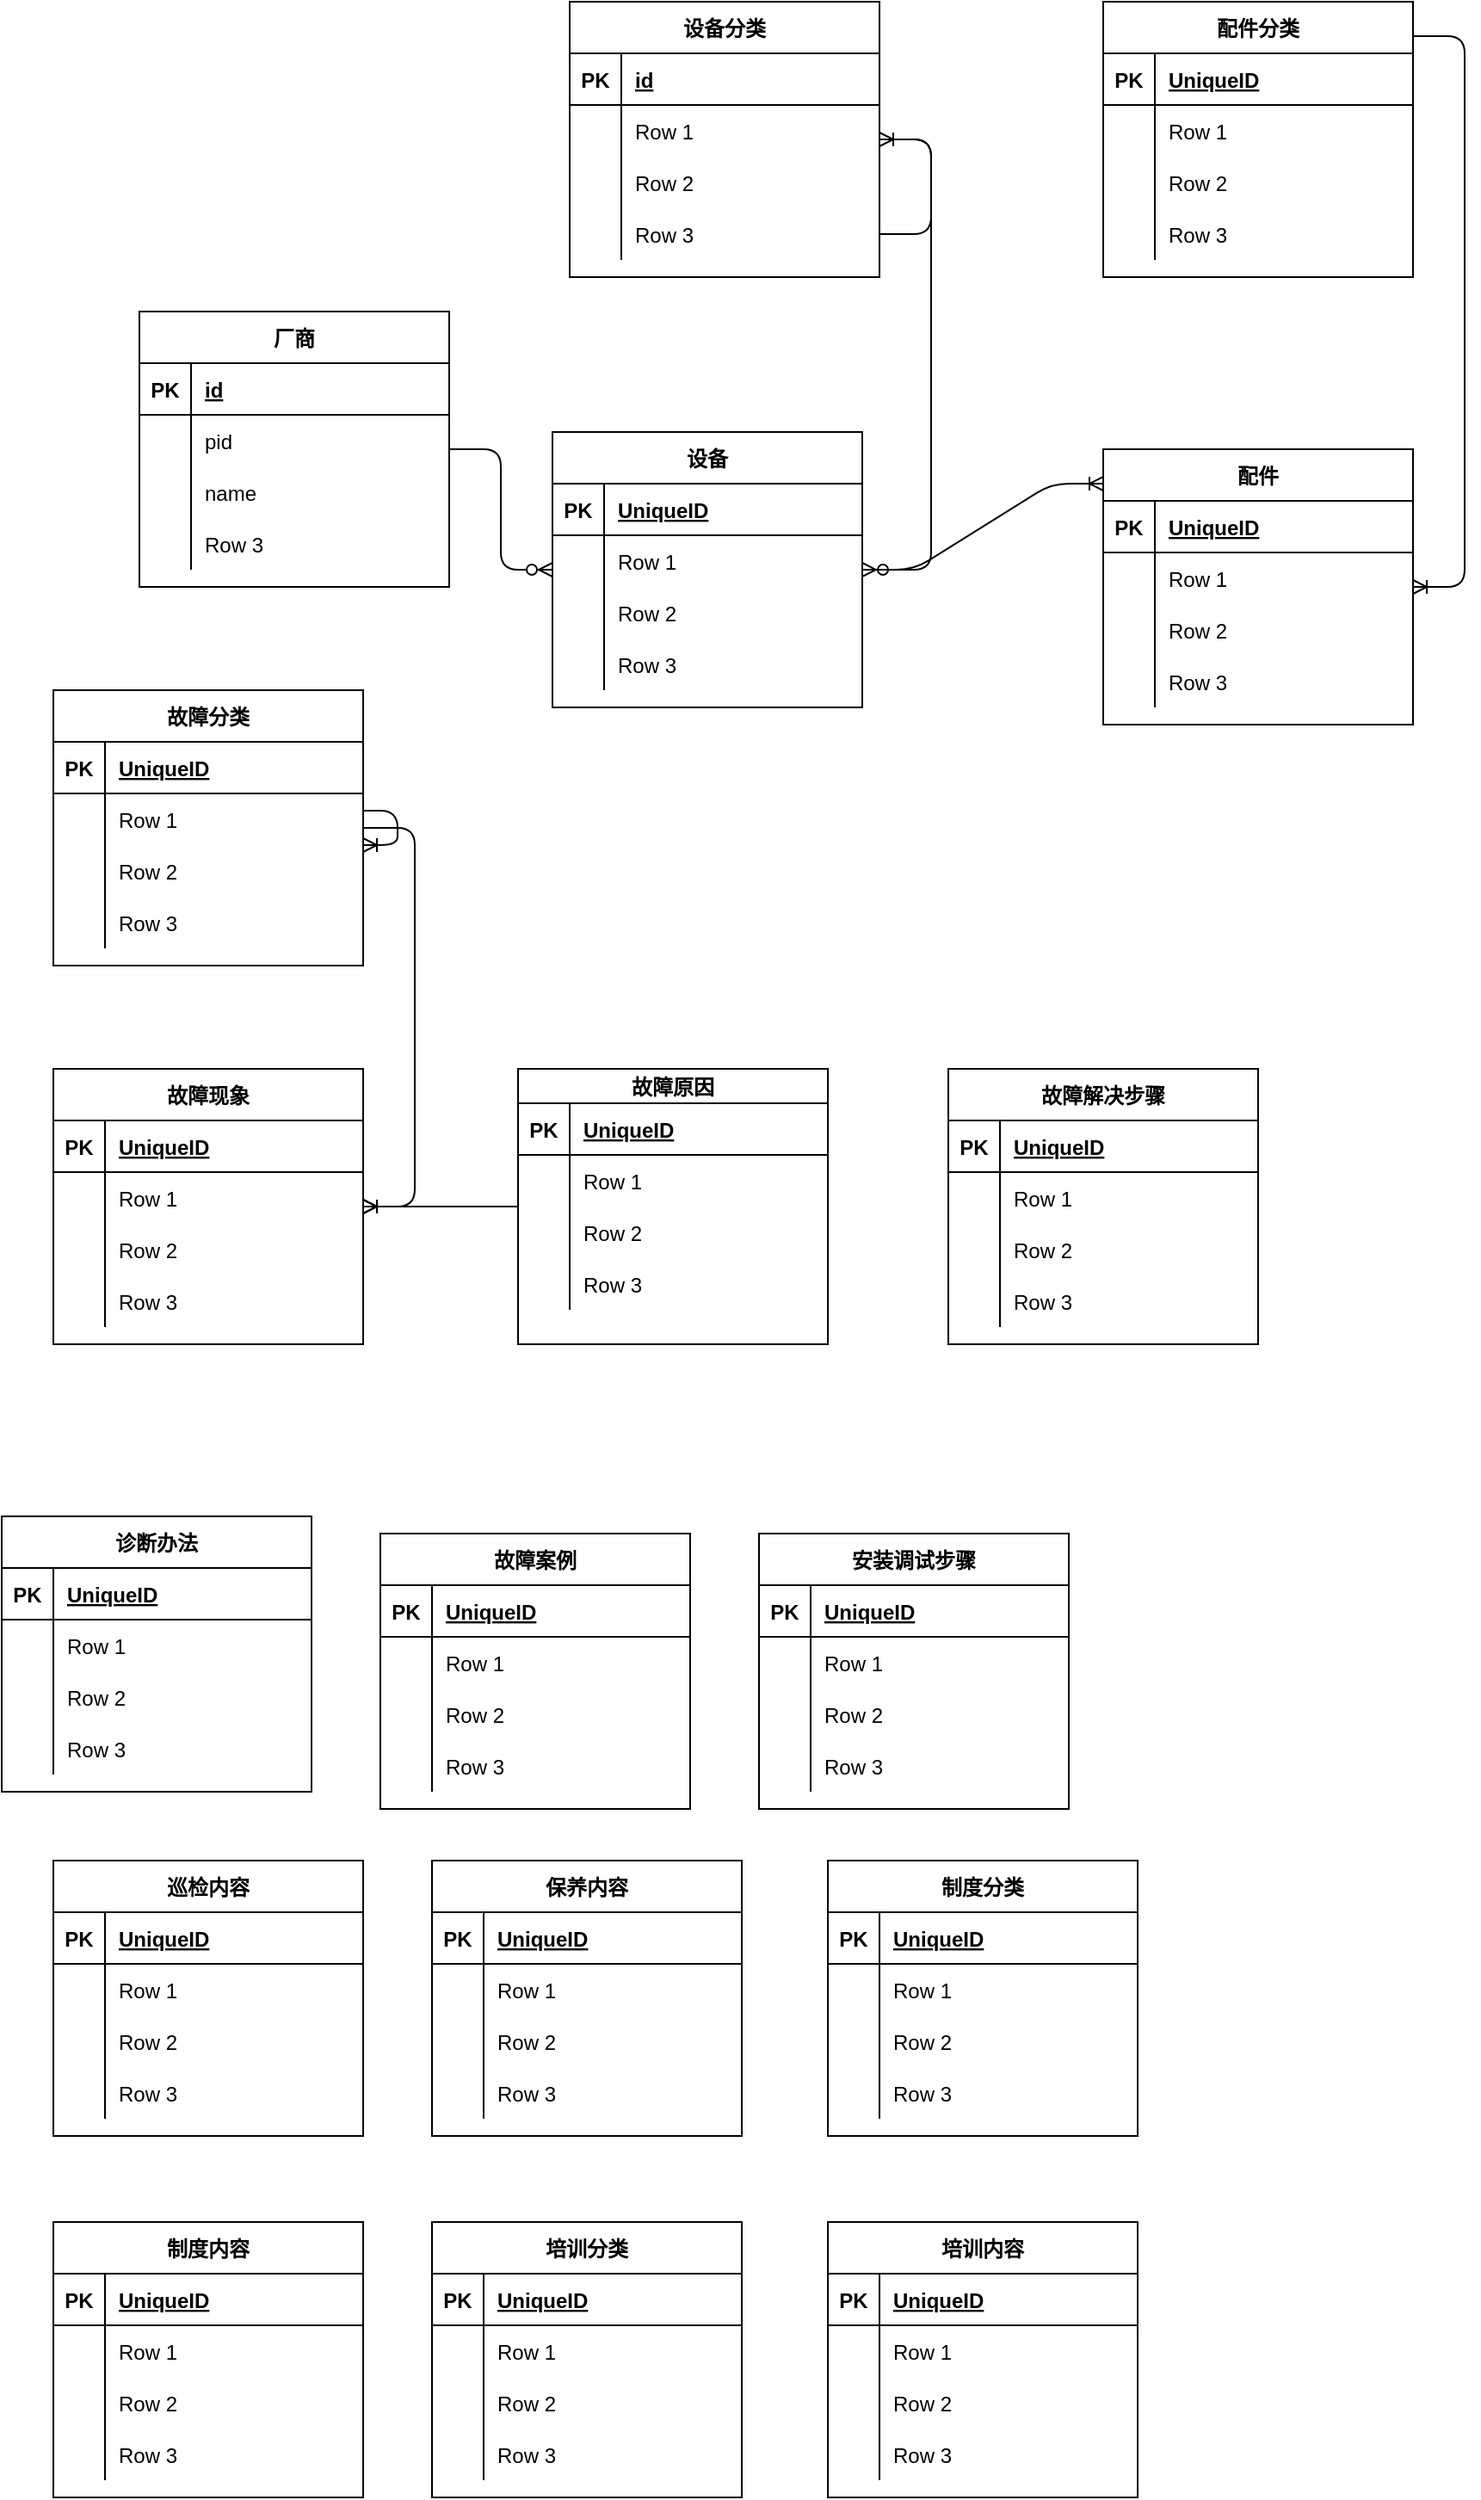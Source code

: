 <mxfile version="14.9.0" type="github">
  <diagram id="_HgtATffB07lZR05Amc9" name="Page-1">
    <mxGraphModel dx="1422" dy="1907" grid="1" gridSize="10" guides="1" tooltips="1" connect="1" arrows="1" fold="1" page="1" pageScale="1" pageWidth="827" pageHeight="1169" math="0" shadow="0">
      <root>
        <mxCell id="0" />
        <mxCell id="1" parent="0" />
        <mxCell id="9YDRaJRU-YEAJo4RSSif-1" value="厂商" style="shape=table;startSize=30;container=1;collapsible=1;childLayout=tableLayout;fixedRows=1;rowLines=0;fontStyle=1;align=center;resizeLast=1;" parent="1" vertex="1">
          <mxGeometry x="140" width="180" height="160" as="geometry" />
        </mxCell>
        <mxCell id="9YDRaJRU-YEAJo4RSSif-2" value="" style="shape=partialRectangle;collapsible=0;dropTarget=0;pointerEvents=0;fillColor=none;top=0;left=0;bottom=1;right=0;points=[[0,0.5],[1,0.5]];portConstraint=eastwest;" parent="9YDRaJRU-YEAJo4RSSif-1" vertex="1">
          <mxGeometry y="30" width="180" height="30" as="geometry" />
        </mxCell>
        <mxCell id="9YDRaJRU-YEAJo4RSSif-3" value="PK" style="shape=partialRectangle;connectable=0;fillColor=none;top=0;left=0;bottom=0;right=0;fontStyle=1;overflow=hidden;" parent="9YDRaJRU-YEAJo4RSSif-2" vertex="1">
          <mxGeometry width="30" height="30" as="geometry" />
        </mxCell>
        <mxCell id="9YDRaJRU-YEAJo4RSSif-4" value="id" style="shape=partialRectangle;connectable=0;fillColor=none;top=0;left=0;bottom=0;right=0;align=left;spacingLeft=6;fontStyle=5;overflow=hidden;" parent="9YDRaJRU-YEAJo4RSSif-2" vertex="1">
          <mxGeometry x="30" width="150" height="30" as="geometry" />
        </mxCell>
        <mxCell id="9YDRaJRU-YEAJo4RSSif-5" value="" style="shape=partialRectangle;collapsible=0;dropTarget=0;pointerEvents=0;fillColor=none;top=0;left=0;bottom=0;right=0;points=[[0,0.5],[1,0.5]];portConstraint=eastwest;" parent="9YDRaJRU-YEAJo4RSSif-1" vertex="1">
          <mxGeometry y="60" width="180" height="30" as="geometry" />
        </mxCell>
        <mxCell id="9YDRaJRU-YEAJo4RSSif-6" value="" style="shape=partialRectangle;connectable=0;fillColor=none;top=0;left=0;bottom=0;right=0;editable=1;overflow=hidden;" parent="9YDRaJRU-YEAJo4RSSif-5" vertex="1">
          <mxGeometry width="30" height="30" as="geometry" />
        </mxCell>
        <mxCell id="9YDRaJRU-YEAJo4RSSif-7" value="pid" style="shape=partialRectangle;connectable=0;fillColor=none;top=0;left=0;bottom=0;right=0;align=left;spacingLeft=6;overflow=hidden;" parent="9YDRaJRU-YEAJo4RSSif-5" vertex="1">
          <mxGeometry x="30" width="150" height="30" as="geometry" />
        </mxCell>
        <mxCell id="9YDRaJRU-YEAJo4RSSif-8" value="" style="shape=partialRectangle;collapsible=0;dropTarget=0;pointerEvents=0;fillColor=none;top=0;left=0;bottom=0;right=0;points=[[0,0.5],[1,0.5]];portConstraint=eastwest;" parent="9YDRaJRU-YEAJo4RSSif-1" vertex="1">
          <mxGeometry y="90" width="180" height="30" as="geometry" />
        </mxCell>
        <mxCell id="9YDRaJRU-YEAJo4RSSif-9" value="" style="shape=partialRectangle;connectable=0;fillColor=none;top=0;left=0;bottom=0;right=0;editable=1;overflow=hidden;" parent="9YDRaJRU-YEAJo4RSSif-8" vertex="1">
          <mxGeometry width="30" height="30" as="geometry" />
        </mxCell>
        <mxCell id="9YDRaJRU-YEAJo4RSSif-10" value="name" style="shape=partialRectangle;connectable=0;fillColor=none;top=0;left=0;bottom=0;right=0;align=left;spacingLeft=6;overflow=hidden;" parent="9YDRaJRU-YEAJo4RSSif-8" vertex="1">
          <mxGeometry x="30" width="150" height="30" as="geometry" />
        </mxCell>
        <mxCell id="9YDRaJRU-YEAJo4RSSif-11" value="" style="shape=partialRectangle;collapsible=0;dropTarget=0;pointerEvents=0;fillColor=none;top=0;left=0;bottom=0;right=0;points=[[0,0.5],[1,0.5]];portConstraint=eastwest;" parent="9YDRaJRU-YEAJo4RSSif-1" vertex="1">
          <mxGeometry y="120" width="180" height="30" as="geometry" />
        </mxCell>
        <mxCell id="9YDRaJRU-YEAJo4RSSif-12" value="" style="shape=partialRectangle;connectable=0;fillColor=none;top=0;left=0;bottom=0;right=0;editable=1;overflow=hidden;" parent="9YDRaJRU-YEAJo4RSSif-11" vertex="1">
          <mxGeometry width="30" height="30" as="geometry" />
        </mxCell>
        <mxCell id="9YDRaJRU-YEAJo4RSSif-13" value="Row 3" style="shape=partialRectangle;connectable=0;fillColor=none;top=0;left=0;bottom=0;right=0;align=left;spacingLeft=6;overflow=hidden;" parent="9YDRaJRU-YEAJo4RSSif-11" vertex="1">
          <mxGeometry x="30" width="150" height="30" as="geometry" />
        </mxCell>
        <mxCell id="9YDRaJRU-YEAJo4RSSif-14" value="设备分类" style="shape=table;startSize=30;container=1;collapsible=1;childLayout=tableLayout;fixedRows=1;rowLines=0;fontStyle=1;align=center;resizeLast=1;" parent="1" vertex="1">
          <mxGeometry x="390" y="-180" width="180" height="160" as="geometry" />
        </mxCell>
        <mxCell id="9YDRaJRU-YEAJo4RSSif-15" value="" style="shape=partialRectangle;collapsible=0;dropTarget=0;pointerEvents=0;fillColor=none;top=0;left=0;bottom=1;right=0;points=[[0,0.5],[1,0.5]];portConstraint=eastwest;" parent="9YDRaJRU-YEAJo4RSSif-14" vertex="1">
          <mxGeometry y="30" width="180" height="30" as="geometry" />
        </mxCell>
        <mxCell id="9YDRaJRU-YEAJo4RSSif-16" value="PK" style="shape=partialRectangle;connectable=0;fillColor=none;top=0;left=0;bottom=0;right=0;fontStyle=1;overflow=hidden;" parent="9YDRaJRU-YEAJo4RSSif-15" vertex="1">
          <mxGeometry width="30" height="30" as="geometry" />
        </mxCell>
        <mxCell id="9YDRaJRU-YEAJo4RSSif-17" value="id" style="shape=partialRectangle;connectable=0;fillColor=none;top=0;left=0;bottom=0;right=0;align=left;spacingLeft=6;fontStyle=5;overflow=hidden;" parent="9YDRaJRU-YEAJo4RSSif-15" vertex="1">
          <mxGeometry x="30" width="150" height="30" as="geometry" />
        </mxCell>
        <mxCell id="9YDRaJRU-YEAJo4RSSif-18" value="" style="shape=partialRectangle;collapsible=0;dropTarget=0;pointerEvents=0;fillColor=none;top=0;left=0;bottom=0;right=0;points=[[0,0.5],[1,0.5]];portConstraint=eastwest;" parent="9YDRaJRU-YEAJo4RSSif-14" vertex="1">
          <mxGeometry y="60" width="180" height="30" as="geometry" />
        </mxCell>
        <mxCell id="9YDRaJRU-YEAJo4RSSif-19" value="" style="shape=partialRectangle;connectable=0;fillColor=none;top=0;left=0;bottom=0;right=0;editable=1;overflow=hidden;" parent="9YDRaJRU-YEAJo4RSSif-18" vertex="1">
          <mxGeometry width="30" height="30" as="geometry" />
        </mxCell>
        <mxCell id="9YDRaJRU-YEAJo4RSSif-20" value="Row 1" style="shape=partialRectangle;connectable=0;fillColor=none;top=0;left=0;bottom=0;right=0;align=left;spacingLeft=6;overflow=hidden;" parent="9YDRaJRU-YEAJo4RSSif-18" vertex="1">
          <mxGeometry x="30" width="150" height="30" as="geometry" />
        </mxCell>
        <mxCell id="9YDRaJRU-YEAJo4RSSif-21" value="" style="shape=partialRectangle;collapsible=0;dropTarget=0;pointerEvents=0;fillColor=none;top=0;left=0;bottom=0;right=0;points=[[0,0.5],[1,0.5]];portConstraint=eastwest;" parent="9YDRaJRU-YEAJo4RSSif-14" vertex="1">
          <mxGeometry y="90" width="180" height="30" as="geometry" />
        </mxCell>
        <mxCell id="9YDRaJRU-YEAJo4RSSif-22" value="" style="shape=partialRectangle;connectable=0;fillColor=none;top=0;left=0;bottom=0;right=0;editable=1;overflow=hidden;" parent="9YDRaJRU-YEAJo4RSSif-21" vertex="1">
          <mxGeometry width="30" height="30" as="geometry" />
        </mxCell>
        <mxCell id="9YDRaJRU-YEAJo4RSSif-23" value="Row 2" style="shape=partialRectangle;connectable=0;fillColor=none;top=0;left=0;bottom=0;right=0;align=left;spacingLeft=6;overflow=hidden;" parent="9YDRaJRU-YEAJo4RSSif-21" vertex="1">
          <mxGeometry x="30" width="150" height="30" as="geometry" />
        </mxCell>
        <mxCell id="9YDRaJRU-YEAJo4RSSif-24" value="" style="shape=partialRectangle;collapsible=0;dropTarget=0;pointerEvents=0;fillColor=none;top=0;left=0;bottom=0;right=0;points=[[0,0.5],[1,0.5]];portConstraint=eastwest;" parent="9YDRaJRU-YEAJo4RSSif-14" vertex="1">
          <mxGeometry y="120" width="180" height="30" as="geometry" />
        </mxCell>
        <mxCell id="9YDRaJRU-YEAJo4RSSif-25" value="" style="shape=partialRectangle;connectable=0;fillColor=none;top=0;left=0;bottom=0;right=0;editable=1;overflow=hidden;" parent="9YDRaJRU-YEAJo4RSSif-24" vertex="1">
          <mxGeometry width="30" height="30" as="geometry" />
        </mxCell>
        <mxCell id="9YDRaJRU-YEAJo4RSSif-26" value="Row 3" style="shape=partialRectangle;connectable=0;fillColor=none;top=0;left=0;bottom=0;right=0;align=left;spacingLeft=6;overflow=hidden;" parent="9YDRaJRU-YEAJo4RSSif-24" vertex="1">
          <mxGeometry x="30" width="150" height="30" as="geometry" />
        </mxCell>
        <mxCell id="3ZzGnyP5HlVrb68i4ACV-211" value="" style="edgeStyle=entityRelationEdgeStyle;fontSize=12;html=1;endArrow=ERoneToMany;exitX=1;exitY=0.5;exitDx=0;exitDy=0;" edge="1" parent="9YDRaJRU-YEAJo4RSSif-14" source="9YDRaJRU-YEAJo4RSSif-24" target="9YDRaJRU-YEAJo4RSSif-14">
          <mxGeometry width="100" height="100" relative="1" as="geometry">
            <mxPoint y="130" as="sourcePoint" />
            <mxPoint x="40" y="310" as="targetPoint" />
          </mxGeometry>
        </mxCell>
        <mxCell id="3ZzGnyP5HlVrb68i4ACV-1" value="设备" style="shape=table;startSize=30;container=1;collapsible=1;childLayout=tableLayout;fixedRows=1;rowLines=0;fontStyle=1;align=center;resizeLast=1;" vertex="1" parent="1">
          <mxGeometry x="380" y="70" width="180" height="160" as="geometry" />
        </mxCell>
        <mxCell id="3ZzGnyP5HlVrb68i4ACV-2" value="" style="shape=partialRectangle;collapsible=0;dropTarget=0;pointerEvents=0;fillColor=none;top=0;left=0;bottom=1;right=0;points=[[0,0.5],[1,0.5]];portConstraint=eastwest;" vertex="1" parent="3ZzGnyP5HlVrb68i4ACV-1">
          <mxGeometry y="30" width="180" height="30" as="geometry" />
        </mxCell>
        <mxCell id="3ZzGnyP5HlVrb68i4ACV-3" value="PK" style="shape=partialRectangle;connectable=0;fillColor=none;top=0;left=0;bottom=0;right=0;fontStyle=1;overflow=hidden;" vertex="1" parent="3ZzGnyP5HlVrb68i4ACV-2">
          <mxGeometry width="30" height="30" as="geometry" />
        </mxCell>
        <mxCell id="3ZzGnyP5HlVrb68i4ACV-4" value="UniqueID" style="shape=partialRectangle;connectable=0;fillColor=none;top=0;left=0;bottom=0;right=0;align=left;spacingLeft=6;fontStyle=5;overflow=hidden;" vertex="1" parent="3ZzGnyP5HlVrb68i4ACV-2">
          <mxGeometry x="30" width="150" height="30" as="geometry" />
        </mxCell>
        <mxCell id="3ZzGnyP5HlVrb68i4ACV-5" value="" style="shape=partialRectangle;collapsible=0;dropTarget=0;pointerEvents=0;fillColor=none;top=0;left=0;bottom=0;right=0;points=[[0,0.5],[1,0.5]];portConstraint=eastwest;" vertex="1" parent="3ZzGnyP5HlVrb68i4ACV-1">
          <mxGeometry y="60" width="180" height="30" as="geometry" />
        </mxCell>
        <mxCell id="3ZzGnyP5HlVrb68i4ACV-6" value="" style="shape=partialRectangle;connectable=0;fillColor=none;top=0;left=0;bottom=0;right=0;editable=1;overflow=hidden;" vertex="1" parent="3ZzGnyP5HlVrb68i4ACV-5">
          <mxGeometry width="30" height="30" as="geometry" />
        </mxCell>
        <mxCell id="3ZzGnyP5HlVrb68i4ACV-7" value="Row 1" style="shape=partialRectangle;connectable=0;fillColor=none;top=0;left=0;bottom=0;right=0;align=left;spacingLeft=6;overflow=hidden;" vertex="1" parent="3ZzGnyP5HlVrb68i4ACV-5">
          <mxGeometry x="30" width="150" height="30" as="geometry" />
        </mxCell>
        <mxCell id="3ZzGnyP5HlVrb68i4ACV-8" value="" style="shape=partialRectangle;collapsible=0;dropTarget=0;pointerEvents=0;fillColor=none;top=0;left=0;bottom=0;right=0;points=[[0,0.5],[1,0.5]];portConstraint=eastwest;" vertex="1" parent="3ZzGnyP5HlVrb68i4ACV-1">
          <mxGeometry y="90" width="180" height="30" as="geometry" />
        </mxCell>
        <mxCell id="3ZzGnyP5HlVrb68i4ACV-9" value="" style="shape=partialRectangle;connectable=0;fillColor=none;top=0;left=0;bottom=0;right=0;editable=1;overflow=hidden;" vertex="1" parent="3ZzGnyP5HlVrb68i4ACV-8">
          <mxGeometry width="30" height="30" as="geometry" />
        </mxCell>
        <mxCell id="3ZzGnyP5HlVrb68i4ACV-10" value="Row 2" style="shape=partialRectangle;connectable=0;fillColor=none;top=0;left=0;bottom=0;right=0;align=left;spacingLeft=6;overflow=hidden;" vertex="1" parent="3ZzGnyP5HlVrb68i4ACV-8">
          <mxGeometry x="30" width="150" height="30" as="geometry" />
        </mxCell>
        <mxCell id="3ZzGnyP5HlVrb68i4ACV-11" value="" style="shape=partialRectangle;collapsible=0;dropTarget=0;pointerEvents=0;fillColor=none;top=0;left=0;bottom=0;right=0;points=[[0,0.5],[1,0.5]];portConstraint=eastwest;" vertex="1" parent="3ZzGnyP5HlVrb68i4ACV-1">
          <mxGeometry y="120" width="180" height="30" as="geometry" />
        </mxCell>
        <mxCell id="3ZzGnyP5HlVrb68i4ACV-12" value="" style="shape=partialRectangle;connectable=0;fillColor=none;top=0;left=0;bottom=0;right=0;editable=1;overflow=hidden;" vertex="1" parent="3ZzGnyP5HlVrb68i4ACV-11">
          <mxGeometry width="30" height="30" as="geometry" />
        </mxCell>
        <mxCell id="3ZzGnyP5HlVrb68i4ACV-13" value="Row 3" style="shape=partialRectangle;connectable=0;fillColor=none;top=0;left=0;bottom=0;right=0;align=left;spacingLeft=6;overflow=hidden;" vertex="1" parent="3ZzGnyP5HlVrb68i4ACV-11">
          <mxGeometry x="30" width="150" height="30" as="geometry" />
        </mxCell>
        <mxCell id="3ZzGnyP5HlVrb68i4ACV-14" value="配件分类" style="shape=table;startSize=30;container=1;collapsible=1;childLayout=tableLayout;fixedRows=1;rowLines=0;fontStyle=1;align=center;resizeLast=1;" vertex="1" parent="1">
          <mxGeometry x="700" y="-180" width="180" height="160" as="geometry" />
        </mxCell>
        <mxCell id="3ZzGnyP5HlVrb68i4ACV-15" value="" style="shape=partialRectangle;collapsible=0;dropTarget=0;pointerEvents=0;fillColor=none;top=0;left=0;bottom=1;right=0;points=[[0,0.5],[1,0.5]];portConstraint=eastwest;" vertex="1" parent="3ZzGnyP5HlVrb68i4ACV-14">
          <mxGeometry y="30" width="180" height="30" as="geometry" />
        </mxCell>
        <mxCell id="3ZzGnyP5HlVrb68i4ACV-16" value="PK" style="shape=partialRectangle;connectable=0;fillColor=none;top=0;left=0;bottom=0;right=0;fontStyle=1;overflow=hidden;" vertex="1" parent="3ZzGnyP5HlVrb68i4ACV-15">
          <mxGeometry width="30" height="30" as="geometry" />
        </mxCell>
        <mxCell id="3ZzGnyP5HlVrb68i4ACV-17" value="UniqueID" style="shape=partialRectangle;connectable=0;fillColor=none;top=0;left=0;bottom=0;right=0;align=left;spacingLeft=6;fontStyle=5;overflow=hidden;" vertex="1" parent="3ZzGnyP5HlVrb68i4ACV-15">
          <mxGeometry x="30" width="150" height="30" as="geometry" />
        </mxCell>
        <mxCell id="3ZzGnyP5HlVrb68i4ACV-18" value="" style="shape=partialRectangle;collapsible=0;dropTarget=0;pointerEvents=0;fillColor=none;top=0;left=0;bottom=0;right=0;points=[[0,0.5],[1,0.5]];portConstraint=eastwest;" vertex="1" parent="3ZzGnyP5HlVrb68i4ACV-14">
          <mxGeometry y="60" width="180" height="30" as="geometry" />
        </mxCell>
        <mxCell id="3ZzGnyP5HlVrb68i4ACV-19" value="" style="shape=partialRectangle;connectable=0;fillColor=none;top=0;left=0;bottom=0;right=0;editable=1;overflow=hidden;" vertex="1" parent="3ZzGnyP5HlVrb68i4ACV-18">
          <mxGeometry width="30" height="30" as="geometry" />
        </mxCell>
        <mxCell id="3ZzGnyP5HlVrb68i4ACV-20" value="Row 1" style="shape=partialRectangle;connectable=0;fillColor=none;top=0;left=0;bottom=0;right=0;align=left;spacingLeft=6;overflow=hidden;" vertex="1" parent="3ZzGnyP5HlVrb68i4ACV-18">
          <mxGeometry x="30" width="150" height="30" as="geometry" />
        </mxCell>
        <mxCell id="3ZzGnyP5HlVrb68i4ACV-21" value="" style="shape=partialRectangle;collapsible=0;dropTarget=0;pointerEvents=0;fillColor=none;top=0;left=0;bottom=0;right=0;points=[[0,0.5],[1,0.5]];portConstraint=eastwest;" vertex="1" parent="3ZzGnyP5HlVrb68i4ACV-14">
          <mxGeometry y="90" width="180" height="30" as="geometry" />
        </mxCell>
        <mxCell id="3ZzGnyP5HlVrb68i4ACV-22" value="" style="shape=partialRectangle;connectable=0;fillColor=none;top=0;left=0;bottom=0;right=0;editable=1;overflow=hidden;" vertex="1" parent="3ZzGnyP5HlVrb68i4ACV-21">
          <mxGeometry width="30" height="30" as="geometry" />
        </mxCell>
        <mxCell id="3ZzGnyP5HlVrb68i4ACV-23" value="Row 2" style="shape=partialRectangle;connectable=0;fillColor=none;top=0;left=0;bottom=0;right=0;align=left;spacingLeft=6;overflow=hidden;" vertex="1" parent="3ZzGnyP5HlVrb68i4ACV-21">
          <mxGeometry x="30" width="150" height="30" as="geometry" />
        </mxCell>
        <mxCell id="3ZzGnyP5HlVrb68i4ACV-24" value="" style="shape=partialRectangle;collapsible=0;dropTarget=0;pointerEvents=0;fillColor=none;top=0;left=0;bottom=0;right=0;points=[[0,0.5],[1,0.5]];portConstraint=eastwest;" vertex="1" parent="3ZzGnyP5HlVrb68i4ACV-14">
          <mxGeometry y="120" width="180" height="30" as="geometry" />
        </mxCell>
        <mxCell id="3ZzGnyP5HlVrb68i4ACV-25" value="" style="shape=partialRectangle;connectable=0;fillColor=none;top=0;left=0;bottom=0;right=0;editable=1;overflow=hidden;" vertex="1" parent="3ZzGnyP5HlVrb68i4ACV-24">
          <mxGeometry width="30" height="30" as="geometry" />
        </mxCell>
        <mxCell id="3ZzGnyP5HlVrb68i4ACV-26" value="Row 3" style="shape=partialRectangle;connectable=0;fillColor=none;top=0;left=0;bottom=0;right=0;align=left;spacingLeft=6;overflow=hidden;" vertex="1" parent="3ZzGnyP5HlVrb68i4ACV-24">
          <mxGeometry x="30" width="150" height="30" as="geometry" />
        </mxCell>
        <mxCell id="3ZzGnyP5HlVrb68i4ACV-27" value="配件" style="shape=table;startSize=30;container=1;collapsible=1;childLayout=tableLayout;fixedRows=1;rowLines=0;fontStyle=1;align=center;resizeLast=1;" vertex="1" parent="1">
          <mxGeometry x="700" y="80" width="180" height="160" as="geometry" />
        </mxCell>
        <mxCell id="3ZzGnyP5HlVrb68i4ACV-28" value="" style="shape=partialRectangle;collapsible=0;dropTarget=0;pointerEvents=0;fillColor=none;top=0;left=0;bottom=1;right=0;points=[[0,0.5],[1,0.5]];portConstraint=eastwest;" vertex="1" parent="3ZzGnyP5HlVrb68i4ACV-27">
          <mxGeometry y="30" width="180" height="30" as="geometry" />
        </mxCell>
        <mxCell id="3ZzGnyP5HlVrb68i4ACV-29" value="PK" style="shape=partialRectangle;connectable=0;fillColor=none;top=0;left=0;bottom=0;right=0;fontStyle=1;overflow=hidden;" vertex="1" parent="3ZzGnyP5HlVrb68i4ACV-28">
          <mxGeometry width="30" height="30" as="geometry" />
        </mxCell>
        <mxCell id="3ZzGnyP5HlVrb68i4ACV-30" value="UniqueID" style="shape=partialRectangle;connectable=0;fillColor=none;top=0;left=0;bottom=0;right=0;align=left;spacingLeft=6;fontStyle=5;overflow=hidden;" vertex="1" parent="3ZzGnyP5HlVrb68i4ACV-28">
          <mxGeometry x="30" width="150" height="30" as="geometry" />
        </mxCell>
        <mxCell id="3ZzGnyP5HlVrb68i4ACV-31" value="" style="shape=partialRectangle;collapsible=0;dropTarget=0;pointerEvents=0;fillColor=none;top=0;left=0;bottom=0;right=0;points=[[0,0.5],[1,0.5]];portConstraint=eastwest;" vertex="1" parent="3ZzGnyP5HlVrb68i4ACV-27">
          <mxGeometry y="60" width="180" height="30" as="geometry" />
        </mxCell>
        <mxCell id="3ZzGnyP5HlVrb68i4ACV-32" value="" style="shape=partialRectangle;connectable=0;fillColor=none;top=0;left=0;bottom=0;right=0;editable=1;overflow=hidden;" vertex="1" parent="3ZzGnyP5HlVrb68i4ACV-31">
          <mxGeometry width="30" height="30" as="geometry" />
        </mxCell>
        <mxCell id="3ZzGnyP5HlVrb68i4ACV-33" value="Row 1" style="shape=partialRectangle;connectable=0;fillColor=none;top=0;left=0;bottom=0;right=0;align=left;spacingLeft=6;overflow=hidden;" vertex="1" parent="3ZzGnyP5HlVrb68i4ACV-31">
          <mxGeometry x="30" width="150" height="30" as="geometry" />
        </mxCell>
        <mxCell id="3ZzGnyP5HlVrb68i4ACV-34" value="" style="shape=partialRectangle;collapsible=0;dropTarget=0;pointerEvents=0;fillColor=none;top=0;left=0;bottom=0;right=0;points=[[0,0.5],[1,0.5]];portConstraint=eastwest;" vertex="1" parent="3ZzGnyP5HlVrb68i4ACV-27">
          <mxGeometry y="90" width="180" height="30" as="geometry" />
        </mxCell>
        <mxCell id="3ZzGnyP5HlVrb68i4ACV-35" value="" style="shape=partialRectangle;connectable=0;fillColor=none;top=0;left=0;bottom=0;right=0;editable=1;overflow=hidden;" vertex="1" parent="3ZzGnyP5HlVrb68i4ACV-34">
          <mxGeometry width="30" height="30" as="geometry" />
        </mxCell>
        <mxCell id="3ZzGnyP5HlVrb68i4ACV-36" value="Row 2" style="shape=partialRectangle;connectable=0;fillColor=none;top=0;left=0;bottom=0;right=0;align=left;spacingLeft=6;overflow=hidden;" vertex="1" parent="3ZzGnyP5HlVrb68i4ACV-34">
          <mxGeometry x="30" width="150" height="30" as="geometry" />
        </mxCell>
        <mxCell id="3ZzGnyP5HlVrb68i4ACV-37" value="" style="shape=partialRectangle;collapsible=0;dropTarget=0;pointerEvents=0;fillColor=none;top=0;left=0;bottom=0;right=0;points=[[0,0.5],[1,0.5]];portConstraint=eastwest;" vertex="1" parent="3ZzGnyP5HlVrb68i4ACV-27">
          <mxGeometry y="120" width="180" height="30" as="geometry" />
        </mxCell>
        <mxCell id="3ZzGnyP5HlVrb68i4ACV-38" value="" style="shape=partialRectangle;connectable=0;fillColor=none;top=0;left=0;bottom=0;right=0;editable=1;overflow=hidden;" vertex="1" parent="3ZzGnyP5HlVrb68i4ACV-37">
          <mxGeometry width="30" height="30" as="geometry" />
        </mxCell>
        <mxCell id="3ZzGnyP5HlVrb68i4ACV-39" value="Row 3" style="shape=partialRectangle;connectable=0;fillColor=none;top=0;left=0;bottom=0;right=0;align=left;spacingLeft=6;overflow=hidden;" vertex="1" parent="3ZzGnyP5HlVrb68i4ACV-37">
          <mxGeometry x="30" width="150" height="30" as="geometry" />
        </mxCell>
        <mxCell id="3ZzGnyP5HlVrb68i4ACV-40" value="故障分类" style="shape=table;startSize=30;container=1;collapsible=1;childLayout=tableLayout;fixedRows=1;rowLines=0;fontStyle=1;align=center;resizeLast=1;" vertex="1" parent="1">
          <mxGeometry x="90" y="220" width="180" height="160" as="geometry" />
        </mxCell>
        <mxCell id="3ZzGnyP5HlVrb68i4ACV-41" value="" style="shape=partialRectangle;collapsible=0;dropTarget=0;pointerEvents=0;fillColor=none;top=0;left=0;bottom=1;right=0;points=[[0,0.5],[1,0.5]];portConstraint=eastwest;" vertex="1" parent="3ZzGnyP5HlVrb68i4ACV-40">
          <mxGeometry y="30" width="180" height="30" as="geometry" />
        </mxCell>
        <mxCell id="3ZzGnyP5HlVrb68i4ACV-42" value="PK" style="shape=partialRectangle;connectable=0;fillColor=none;top=0;left=0;bottom=0;right=0;fontStyle=1;overflow=hidden;" vertex="1" parent="3ZzGnyP5HlVrb68i4ACV-41">
          <mxGeometry width="30" height="30" as="geometry" />
        </mxCell>
        <mxCell id="3ZzGnyP5HlVrb68i4ACV-43" value="UniqueID" style="shape=partialRectangle;connectable=0;fillColor=none;top=0;left=0;bottom=0;right=0;align=left;spacingLeft=6;fontStyle=5;overflow=hidden;" vertex="1" parent="3ZzGnyP5HlVrb68i4ACV-41">
          <mxGeometry x="30" width="150" height="30" as="geometry" />
        </mxCell>
        <mxCell id="3ZzGnyP5HlVrb68i4ACV-44" value="" style="shape=partialRectangle;collapsible=0;dropTarget=0;pointerEvents=0;fillColor=none;top=0;left=0;bottom=0;right=0;points=[[0,0.5],[1,0.5]];portConstraint=eastwest;" vertex="1" parent="3ZzGnyP5HlVrb68i4ACV-40">
          <mxGeometry y="60" width="180" height="30" as="geometry" />
        </mxCell>
        <mxCell id="3ZzGnyP5HlVrb68i4ACV-45" value="" style="shape=partialRectangle;connectable=0;fillColor=none;top=0;left=0;bottom=0;right=0;editable=1;overflow=hidden;" vertex="1" parent="3ZzGnyP5HlVrb68i4ACV-44">
          <mxGeometry width="30" height="30" as="geometry" />
        </mxCell>
        <mxCell id="3ZzGnyP5HlVrb68i4ACV-46" value="Row 1" style="shape=partialRectangle;connectable=0;fillColor=none;top=0;left=0;bottom=0;right=0;align=left;spacingLeft=6;overflow=hidden;" vertex="1" parent="3ZzGnyP5HlVrb68i4ACV-44">
          <mxGeometry x="30" width="150" height="30" as="geometry" />
        </mxCell>
        <mxCell id="3ZzGnyP5HlVrb68i4ACV-47" value="" style="shape=partialRectangle;collapsible=0;dropTarget=0;pointerEvents=0;fillColor=none;top=0;left=0;bottom=0;right=0;points=[[0,0.5],[1,0.5]];portConstraint=eastwest;" vertex="1" parent="3ZzGnyP5HlVrb68i4ACV-40">
          <mxGeometry y="90" width="180" height="30" as="geometry" />
        </mxCell>
        <mxCell id="3ZzGnyP5HlVrb68i4ACV-48" value="" style="shape=partialRectangle;connectable=0;fillColor=none;top=0;left=0;bottom=0;right=0;editable=1;overflow=hidden;" vertex="1" parent="3ZzGnyP5HlVrb68i4ACV-47">
          <mxGeometry width="30" height="30" as="geometry" />
        </mxCell>
        <mxCell id="3ZzGnyP5HlVrb68i4ACV-49" value="Row 2" style="shape=partialRectangle;connectable=0;fillColor=none;top=0;left=0;bottom=0;right=0;align=left;spacingLeft=6;overflow=hidden;" vertex="1" parent="3ZzGnyP5HlVrb68i4ACV-47">
          <mxGeometry x="30" width="150" height="30" as="geometry" />
        </mxCell>
        <mxCell id="3ZzGnyP5HlVrb68i4ACV-50" value="" style="shape=partialRectangle;collapsible=0;dropTarget=0;pointerEvents=0;fillColor=none;top=0;left=0;bottom=0;right=0;points=[[0,0.5],[1,0.5]];portConstraint=eastwest;" vertex="1" parent="3ZzGnyP5HlVrb68i4ACV-40">
          <mxGeometry y="120" width="180" height="30" as="geometry" />
        </mxCell>
        <mxCell id="3ZzGnyP5HlVrb68i4ACV-51" value="" style="shape=partialRectangle;connectable=0;fillColor=none;top=0;left=0;bottom=0;right=0;editable=1;overflow=hidden;" vertex="1" parent="3ZzGnyP5HlVrb68i4ACV-50">
          <mxGeometry width="30" height="30" as="geometry" />
        </mxCell>
        <mxCell id="3ZzGnyP5HlVrb68i4ACV-52" value="Row 3" style="shape=partialRectangle;connectable=0;fillColor=none;top=0;left=0;bottom=0;right=0;align=left;spacingLeft=6;overflow=hidden;" vertex="1" parent="3ZzGnyP5HlVrb68i4ACV-50">
          <mxGeometry x="30" width="150" height="30" as="geometry" />
        </mxCell>
        <mxCell id="3ZzGnyP5HlVrb68i4ACV-53" value="故障现象" style="shape=table;startSize=30;container=1;collapsible=1;childLayout=tableLayout;fixedRows=1;rowLines=0;fontStyle=1;align=center;resizeLast=1;" vertex="1" parent="1">
          <mxGeometry x="90" y="440" width="180" height="160" as="geometry" />
        </mxCell>
        <mxCell id="3ZzGnyP5HlVrb68i4ACV-54" value="" style="shape=partialRectangle;collapsible=0;dropTarget=0;pointerEvents=0;fillColor=none;top=0;left=0;bottom=1;right=0;points=[[0,0.5],[1,0.5]];portConstraint=eastwest;" vertex="1" parent="3ZzGnyP5HlVrb68i4ACV-53">
          <mxGeometry y="30" width="180" height="30" as="geometry" />
        </mxCell>
        <mxCell id="3ZzGnyP5HlVrb68i4ACV-55" value="PK" style="shape=partialRectangle;connectable=0;fillColor=none;top=0;left=0;bottom=0;right=0;fontStyle=1;overflow=hidden;" vertex="1" parent="3ZzGnyP5HlVrb68i4ACV-54">
          <mxGeometry width="30" height="30" as="geometry" />
        </mxCell>
        <mxCell id="3ZzGnyP5HlVrb68i4ACV-56" value="UniqueID" style="shape=partialRectangle;connectable=0;fillColor=none;top=0;left=0;bottom=0;right=0;align=left;spacingLeft=6;fontStyle=5;overflow=hidden;" vertex="1" parent="3ZzGnyP5HlVrb68i4ACV-54">
          <mxGeometry x="30" width="150" height="30" as="geometry" />
        </mxCell>
        <mxCell id="3ZzGnyP5HlVrb68i4ACV-57" value="" style="shape=partialRectangle;collapsible=0;dropTarget=0;pointerEvents=0;fillColor=none;top=0;left=0;bottom=0;right=0;points=[[0,0.5],[1,0.5]];portConstraint=eastwest;" vertex="1" parent="3ZzGnyP5HlVrb68i4ACV-53">
          <mxGeometry y="60" width="180" height="30" as="geometry" />
        </mxCell>
        <mxCell id="3ZzGnyP5HlVrb68i4ACV-58" value="" style="shape=partialRectangle;connectable=0;fillColor=none;top=0;left=0;bottom=0;right=0;editable=1;overflow=hidden;" vertex="1" parent="3ZzGnyP5HlVrb68i4ACV-57">
          <mxGeometry width="30" height="30" as="geometry" />
        </mxCell>
        <mxCell id="3ZzGnyP5HlVrb68i4ACV-59" value="Row 1" style="shape=partialRectangle;connectable=0;fillColor=none;top=0;left=0;bottom=0;right=0;align=left;spacingLeft=6;overflow=hidden;" vertex="1" parent="3ZzGnyP5HlVrb68i4ACV-57">
          <mxGeometry x="30" width="150" height="30" as="geometry" />
        </mxCell>
        <mxCell id="3ZzGnyP5HlVrb68i4ACV-60" value="" style="shape=partialRectangle;collapsible=0;dropTarget=0;pointerEvents=0;fillColor=none;top=0;left=0;bottom=0;right=0;points=[[0,0.5],[1,0.5]];portConstraint=eastwest;" vertex="1" parent="3ZzGnyP5HlVrb68i4ACV-53">
          <mxGeometry y="90" width="180" height="30" as="geometry" />
        </mxCell>
        <mxCell id="3ZzGnyP5HlVrb68i4ACV-61" value="" style="shape=partialRectangle;connectable=0;fillColor=none;top=0;left=0;bottom=0;right=0;editable=1;overflow=hidden;" vertex="1" parent="3ZzGnyP5HlVrb68i4ACV-60">
          <mxGeometry width="30" height="30" as="geometry" />
        </mxCell>
        <mxCell id="3ZzGnyP5HlVrb68i4ACV-62" value="Row 2" style="shape=partialRectangle;connectable=0;fillColor=none;top=0;left=0;bottom=0;right=0;align=left;spacingLeft=6;overflow=hidden;" vertex="1" parent="3ZzGnyP5HlVrb68i4ACV-60">
          <mxGeometry x="30" width="150" height="30" as="geometry" />
        </mxCell>
        <mxCell id="3ZzGnyP5HlVrb68i4ACV-63" value="" style="shape=partialRectangle;collapsible=0;dropTarget=0;pointerEvents=0;fillColor=none;top=0;left=0;bottom=0;right=0;points=[[0,0.5],[1,0.5]];portConstraint=eastwest;" vertex="1" parent="3ZzGnyP5HlVrb68i4ACV-53">
          <mxGeometry y="120" width="180" height="30" as="geometry" />
        </mxCell>
        <mxCell id="3ZzGnyP5HlVrb68i4ACV-64" value="" style="shape=partialRectangle;connectable=0;fillColor=none;top=0;left=0;bottom=0;right=0;editable=1;overflow=hidden;" vertex="1" parent="3ZzGnyP5HlVrb68i4ACV-63">
          <mxGeometry width="30" height="30" as="geometry" />
        </mxCell>
        <mxCell id="3ZzGnyP5HlVrb68i4ACV-65" value="Row 3" style="shape=partialRectangle;connectable=0;fillColor=none;top=0;left=0;bottom=0;right=0;align=left;spacingLeft=6;overflow=hidden;" vertex="1" parent="3ZzGnyP5HlVrb68i4ACV-63">
          <mxGeometry x="30" width="150" height="30" as="geometry" />
        </mxCell>
        <mxCell id="3ZzGnyP5HlVrb68i4ACV-66" value="故障原因" style="shape=table;startSize=20;container=1;collapsible=1;childLayout=tableLayout;fixedRows=1;rowLines=0;fontStyle=1;align=center;resizeLast=1;" vertex="1" parent="1">
          <mxGeometry x="360" y="440" width="180" height="160" as="geometry" />
        </mxCell>
        <mxCell id="3ZzGnyP5HlVrb68i4ACV-67" value="" style="shape=partialRectangle;collapsible=0;dropTarget=0;pointerEvents=0;fillColor=none;top=0;left=0;bottom=1;right=0;points=[[0,0.5],[1,0.5]];portConstraint=eastwest;" vertex="1" parent="3ZzGnyP5HlVrb68i4ACV-66">
          <mxGeometry y="20" width="180" height="30" as="geometry" />
        </mxCell>
        <mxCell id="3ZzGnyP5HlVrb68i4ACV-68" value="PK" style="shape=partialRectangle;connectable=0;fillColor=none;top=0;left=0;bottom=0;right=0;fontStyle=1;overflow=hidden;" vertex="1" parent="3ZzGnyP5HlVrb68i4ACV-67">
          <mxGeometry width="30" height="30" as="geometry" />
        </mxCell>
        <mxCell id="3ZzGnyP5HlVrb68i4ACV-69" value="UniqueID" style="shape=partialRectangle;connectable=0;fillColor=none;top=0;left=0;bottom=0;right=0;align=left;spacingLeft=6;fontStyle=5;overflow=hidden;" vertex="1" parent="3ZzGnyP5HlVrb68i4ACV-67">
          <mxGeometry x="30" width="150" height="30" as="geometry" />
        </mxCell>
        <mxCell id="3ZzGnyP5HlVrb68i4ACV-70" value="" style="shape=partialRectangle;collapsible=0;dropTarget=0;pointerEvents=0;fillColor=none;top=0;left=0;bottom=0;right=0;points=[[0,0.5],[1,0.5]];portConstraint=eastwest;" vertex="1" parent="3ZzGnyP5HlVrb68i4ACV-66">
          <mxGeometry y="50" width="180" height="30" as="geometry" />
        </mxCell>
        <mxCell id="3ZzGnyP5HlVrb68i4ACV-71" value="" style="shape=partialRectangle;connectable=0;fillColor=none;top=0;left=0;bottom=0;right=0;editable=1;overflow=hidden;" vertex="1" parent="3ZzGnyP5HlVrb68i4ACV-70">
          <mxGeometry width="30" height="30" as="geometry" />
        </mxCell>
        <mxCell id="3ZzGnyP5HlVrb68i4ACV-72" value="Row 1" style="shape=partialRectangle;connectable=0;fillColor=none;top=0;left=0;bottom=0;right=0;align=left;spacingLeft=6;overflow=hidden;" vertex="1" parent="3ZzGnyP5HlVrb68i4ACV-70">
          <mxGeometry x="30" width="150" height="30" as="geometry" />
        </mxCell>
        <mxCell id="3ZzGnyP5HlVrb68i4ACV-73" value="" style="shape=partialRectangle;collapsible=0;dropTarget=0;pointerEvents=0;fillColor=none;top=0;left=0;bottom=0;right=0;points=[[0,0.5],[1,0.5]];portConstraint=eastwest;" vertex="1" parent="3ZzGnyP5HlVrb68i4ACV-66">
          <mxGeometry y="80" width="180" height="30" as="geometry" />
        </mxCell>
        <mxCell id="3ZzGnyP5HlVrb68i4ACV-74" value="" style="shape=partialRectangle;connectable=0;fillColor=none;top=0;left=0;bottom=0;right=0;editable=1;overflow=hidden;" vertex="1" parent="3ZzGnyP5HlVrb68i4ACV-73">
          <mxGeometry width="30" height="30" as="geometry" />
        </mxCell>
        <mxCell id="3ZzGnyP5HlVrb68i4ACV-75" value="Row 2" style="shape=partialRectangle;connectable=0;fillColor=none;top=0;left=0;bottom=0;right=0;align=left;spacingLeft=6;overflow=hidden;" vertex="1" parent="3ZzGnyP5HlVrb68i4ACV-73">
          <mxGeometry x="30" width="150" height="30" as="geometry" />
        </mxCell>
        <mxCell id="3ZzGnyP5HlVrb68i4ACV-76" value="" style="shape=partialRectangle;collapsible=0;dropTarget=0;pointerEvents=0;fillColor=none;top=0;left=0;bottom=0;right=0;points=[[0,0.5],[1,0.5]];portConstraint=eastwest;" vertex="1" parent="3ZzGnyP5HlVrb68i4ACV-66">
          <mxGeometry y="110" width="180" height="30" as="geometry" />
        </mxCell>
        <mxCell id="3ZzGnyP5HlVrb68i4ACV-77" value="" style="shape=partialRectangle;connectable=0;fillColor=none;top=0;left=0;bottom=0;right=0;editable=1;overflow=hidden;" vertex="1" parent="3ZzGnyP5HlVrb68i4ACV-76">
          <mxGeometry width="30" height="30" as="geometry" />
        </mxCell>
        <mxCell id="3ZzGnyP5HlVrb68i4ACV-78" value="Row 3" style="shape=partialRectangle;connectable=0;fillColor=none;top=0;left=0;bottom=0;right=0;align=left;spacingLeft=6;overflow=hidden;" vertex="1" parent="3ZzGnyP5HlVrb68i4ACV-76">
          <mxGeometry x="30" width="150" height="30" as="geometry" />
        </mxCell>
        <mxCell id="3ZzGnyP5HlVrb68i4ACV-79" value="故障解决步骤" style="shape=table;startSize=30;container=1;collapsible=1;childLayout=tableLayout;fixedRows=1;rowLines=0;fontStyle=1;align=center;resizeLast=1;" vertex="1" parent="1">
          <mxGeometry x="610" y="440" width="180" height="160" as="geometry" />
        </mxCell>
        <mxCell id="3ZzGnyP5HlVrb68i4ACV-80" value="" style="shape=partialRectangle;collapsible=0;dropTarget=0;pointerEvents=0;fillColor=none;top=0;left=0;bottom=1;right=0;points=[[0,0.5],[1,0.5]];portConstraint=eastwest;" vertex="1" parent="3ZzGnyP5HlVrb68i4ACV-79">
          <mxGeometry y="30" width="180" height="30" as="geometry" />
        </mxCell>
        <mxCell id="3ZzGnyP5HlVrb68i4ACV-81" value="PK" style="shape=partialRectangle;connectable=0;fillColor=none;top=0;left=0;bottom=0;right=0;fontStyle=1;overflow=hidden;" vertex="1" parent="3ZzGnyP5HlVrb68i4ACV-80">
          <mxGeometry width="30" height="30" as="geometry" />
        </mxCell>
        <mxCell id="3ZzGnyP5HlVrb68i4ACV-82" value="UniqueID" style="shape=partialRectangle;connectable=0;fillColor=none;top=0;left=0;bottom=0;right=0;align=left;spacingLeft=6;fontStyle=5;overflow=hidden;" vertex="1" parent="3ZzGnyP5HlVrb68i4ACV-80">
          <mxGeometry x="30" width="150" height="30" as="geometry" />
        </mxCell>
        <mxCell id="3ZzGnyP5HlVrb68i4ACV-83" value="" style="shape=partialRectangle;collapsible=0;dropTarget=0;pointerEvents=0;fillColor=none;top=0;left=0;bottom=0;right=0;points=[[0,0.5],[1,0.5]];portConstraint=eastwest;" vertex="1" parent="3ZzGnyP5HlVrb68i4ACV-79">
          <mxGeometry y="60" width="180" height="30" as="geometry" />
        </mxCell>
        <mxCell id="3ZzGnyP5HlVrb68i4ACV-84" value="" style="shape=partialRectangle;connectable=0;fillColor=none;top=0;left=0;bottom=0;right=0;editable=1;overflow=hidden;" vertex="1" parent="3ZzGnyP5HlVrb68i4ACV-83">
          <mxGeometry width="30" height="30" as="geometry" />
        </mxCell>
        <mxCell id="3ZzGnyP5HlVrb68i4ACV-85" value="Row 1" style="shape=partialRectangle;connectable=0;fillColor=none;top=0;left=0;bottom=0;right=0;align=left;spacingLeft=6;overflow=hidden;" vertex="1" parent="3ZzGnyP5HlVrb68i4ACV-83">
          <mxGeometry x="30" width="150" height="30" as="geometry" />
        </mxCell>
        <mxCell id="3ZzGnyP5HlVrb68i4ACV-86" value="" style="shape=partialRectangle;collapsible=0;dropTarget=0;pointerEvents=0;fillColor=none;top=0;left=0;bottom=0;right=0;points=[[0,0.5],[1,0.5]];portConstraint=eastwest;" vertex="1" parent="3ZzGnyP5HlVrb68i4ACV-79">
          <mxGeometry y="90" width="180" height="30" as="geometry" />
        </mxCell>
        <mxCell id="3ZzGnyP5HlVrb68i4ACV-87" value="" style="shape=partialRectangle;connectable=0;fillColor=none;top=0;left=0;bottom=0;right=0;editable=1;overflow=hidden;" vertex="1" parent="3ZzGnyP5HlVrb68i4ACV-86">
          <mxGeometry width="30" height="30" as="geometry" />
        </mxCell>
        <mxCell id="3ZzGnyP5HlVrb68i4ACV-88" value="Row 2" style="shape=partialRectangle;connectable=0;fillColor=none;top=0;left=0;bottom=0;right=0;align=left;spacingLeft=6;overflow=hidden;" vertex="1" parent="3ZzGnyP5HlVrb68i4ACV-86">
          <mxGeometry x="30" width="150" height="30" as="geometry" />
        </mxCell>
        <mxCell id="3ZzGnyP5HlVrb68i4ACV-89" value="" style="shape=partialRectangle;collapsible=0;dropTarget=0;pointerEvents=0;fillColor=none;top=0;left=0;bottom=0;right=0;points=[[0,0.5],[1,0.5]];portConstraint=eastwest;" vertex="1" parent="3ZzGnyP5HlVrb68i4ACV-79">
          <mxGeometry y="120" width="180" height="30" as="geometry" />
        </mxCell>
        <mxCell id="3ZzGnyP5HlVrb68i4ACV-90" value="" style="shape=partialRectangle;connectable=0;fillColor=none;top=0;left=0;bottom=0;right=0;editable=1;overflow=hidden;" vertex="1" parent="3ZzGnyP5HlVrb68i4ACV-89">
          <mxGeometry width="30" height="30" as="geometry" />
        </mxCell>
        <mxCell id="3ZzGnyP5HlVrb68i4ACV-91" value="Row 3" style="shape=partialRectangle;connectable=0;fillColor=none;top=0;left=0;bottom=0;right=0;align=left;spacingLeft=6;overflow=hidden;" vertex="1" parent="3ZzGnyP5HlVrb68i4ACV-89">
          <mxGeometry x="30" width="150" height="30" as="geometry" />
        </mxCell>
        <mxCell id="3ZzGnyP5HlVrb68i4ACV-92" value="诊断办法" style="shape=table;startSize=30;container=1;collapsible=1;childLayout=tableLayout;fixedRows=1;rowLines=0;fontStyle=1;align=center;resizeLast=1;" vertex="1" parent="1">
          <mxGeometry x="60" y="700" width="180" height="160" as="geometry" />
        </mxCell>
        <mxCell id="3ZzGnyP5HlVrb68i4ACV-93" value="" style="shape=partialRectangle;collapsible=0;dropTarget=0;pointerEvents=0;fillColor=none;top=0;left=0;bottom=1;right=0;points=[[0,0.5],[1,0.5]];portConstraint=eastwest;" vertex="1" parent="3ZzGnyP5HlVrb68i4ACV-92">
          <mxGeometry y="30" width="180" height="30" as="geometry" />
        </mxCell>
        <mxCell id="3ZzGnyP5HlVrb68i4ACV-94" value="PK" style="shape=partialRectangle;connectable=0;fillColor=none;top=0;left=0;bottom=0;right=0;fontStyle=1;overflow=hidden;" vertex="1" parent="3ZzGnyP5HlVrb68i4ACV-93">
          <mxGeometry width="30" height="30" as="geometry" />
        </mxCell>
        <mxCell id="3ZzGnyP5HlVrb68i4ACV-95" value="UniqueID" style="shape=partialRectangle;connectable=0;fillColor=none;top=0;left=0;bottom=0;right=0;align=left;spacingLeft=6;fontStyle=5;overflow=hidden;" vertex="1" parent="3ZzGnyP5HlVrb68i4ACV-93">
          <mxGeometry x="30" width="150" height="30" as="geometry" />
        </mxCell>
        <mxCell id="3ZzGnyP5HlVrb68i4ACV-96" value="" style="shape=partialRectangle;collapsible=0;dropTarget=0;pointerEvents=0;fillColor=none;top=0;left=0;bottom=0;right=0;points=[[0,0.5],[1,0.5]];portConstraint=eastwest;" vertex="1" parent="3ZzGnyP5HlVrb68i4ACV-92">
          <mxGeometry y="60" width="180" height="30" as="geometry" />
        </mxCell>
        <mxCell id="3ZzGnyP5HlVrb68i4ACV-97" value="" style="shape=partialRectangle;connectable=0;fillColor=none;top=0;left=0;bottom=0;right=0;editable=1;overflow=hidden;" vertex="1" parent="3ZzGnyP5HlVrb68i4ACV-96">
          <mxGeometry width="30" height="30" as="geometry" />
        </mxCell>
        <mxCell id="3ZzGnyP5HlVrb68i4ACV-98" value="Row 1" style="shape=partialRectangle;connectable=0;fillColor=none;top=0;left=0;bottom=0;right=0;align=left;spacingLeft=6;overflow=hidden;" vertex="1" parent="3ZzGnyP5HlVrb68i4ACV-96">
          <mxGeometry x="30" width="150" height="30" as="geometry" />
        </mxCell>
        <mxCell id="3ZzGnyP5HlVrb68i4ACV-99" value="" style="shape=partialRectangle;collapsible=0;dropTarget=0;pointerEvents=0;fillColor=none;top=0;left=0;bottom=0;right=0;points=[[0,0.5],[1,0.5]];portConstraint=eastwest;" vertex="1" parent="3ZzGnyP5HlVrb68i4ACV-92">
          <mxGeometry y="90" width="180" height="30" as="geometry" />
        </mxCell>
        <mxCell id="3ZzGnyP5HlVrb68i4ACV-100" value="" style="shape=partialRectangle;connectable=0;fillColor=none;top=0;left=0;bottom=0;right=0;editable=1;overflow=hidden;" vertex="1" parent="3ZzGnyP5HlVrb68i4ACV-99">
          <mxGeometry width="30" height="30" as="geometry" />
        </mxCell>
        <mxCell id="3ZzGnyP5HlVrb68i4ACV-101" value="Row 2" style="shape=partialRectangle;connectable=0;fillColor=none;top=0;left=0;bottom=0;right=0;align=left;spacingLeft=6;overflow=hidden;" vertex="1" parent="3ZzGnyP5HlVrb68i4ACV-99">
          <mxGeometry x="30" width="150" height="30" as="geometry" />
        </mxCell>
        <mxCell id="3ZzGnyP5HlVrb68i4ACV-102" value="" style="shape=partialRectangle;collapsible=0;dropTarget=0;pointerEvents=0;fillColor=none;top=0;left=0;bottom=0;right=0;points=[[0,0.5],[1,0.5]];portConstraint=eastwest;" vertex="1" parent="3ZzGnyP5HlVrb68i4ACV-92">
          <mxGeometry y="120" width="180" height="30" as="geometry" />
        </mxCell>
        <mxCell id="3ZzGnyP5HlVrb68i4ACV-103" value="" style="shape=partialRectangle;connectable=0;fillColor=none;top=0;left=0;bottom=0;right=0;editable=1;overflow=hidden;" vertex="1" parent="3ZzGnyP5HlVrb68i4ACV-102">
          <mxGeometry width="30" height="30" as="geometry" />
        </mxCell>
        <mxCell id="3ZzGnyP5HlVrb68i4ACV-104" value="Row 3" style="shape=partialRectangle;connectable=0;fillColor=none;top=0;left=0;bottom=0;right=0;align=left;spacingLeft=6;overflow=hidden;" vertex="1" parent="3ZzGnyP5HlVrb68i4ACV-102">
          <mxGeometry x="30" width="150" height="30" as="geometry" />
        </mxCell>
        <mxCell id="3ZzGnyP5HlVrb68i4ACV-105" value="故障案例" style="shape=table;startSize=30;container=1;collapsible=1;childLayout=tableLayout;fixedRows=1;rowLines=0;fontStyle=1;align=center;resizeLast=1;" vertex="1" parent="1">
          <mxGeometry x="280" y="710" width="180" height="160" as="geometry" />
        </mxCell>
        <mxCell id="3ZzGnyP5HlVrb68i4ACV-106" value="" style="shape=partialRectangle;collapsible=0;dropTarget=0;pointerEvents=0;fillColor=none;top=0;left=0;bottom=1;right=0;points=[[0,0.5],[1,0.5]];portConstraint=eastwest;" vertex="1" parent="3ZzGnyP5HlVrb68i4ACV-105">
          <mxGeometry y="30" width="180" height="30" as="geometry" />
        </mxCell>
        <mxCell id="3ZzGnyP5HlVrb68i4ACV-107" value="PK" style="shape=partialRectangle;connectable=0;fillColor=none;top=0;left=0;bottom=0;right=0;fontStyle=1;overflow=hidden;" vertex="1" parent="3ZzGnyP5HlVrb68i4ACV-106">
          <mxGeometry width="30" height="30" as="geometry" />
        </mxCell>
        <mxCell id="3ZzGnyP5HlVrb68i4ACV-108" value="UniqueID" style="shape=partialRectangle;connectable=0;fillColor=none;top=0;left=0;bottom=0;right=0;align=left;spacingLeft=6;fontStyle=5;overflow=hidden;" vertex="1" parent="3ZzGnyP5HlVrb68i4ACV-106">
          <mxGeometry x="30" width="150" height="30" as="geometry" />
        </mxCell>
        <mxCell id="3ZzGnyP5HlVrb68i4ACV-109" value="" style="shape=partialRectangle;collapsible=0;dropTarget=0;pointerEvents=0;fillColor=none;top=0;left=0;bottom=0;right=0;points=[[0,0.5],[1,0.5]];portConstraint=eastwest;" vertex="1" parent="3ZzGnyP5HlVrb68i4ACV-105">
          <mxGeometry y="60" width="180" height="30" as="geometry" />
        </mxCell>
        <mxCell id="3ZzGnyP5HlVrb68i4ACV-110" value="" style="shape=partialRectangle;connectable=0;fillColor=none;top=0;left=0;bottom=0;right=0;editable=1;overflow=hidden;" vertex="1" parent="3ZzGnyP5HlVrb68i4ACV-109">
          <mxGeometry width="30" height="30" as="geometry" />
        </mxCell>
        <mxCell id="3ZzGnyP5HlVrb68i4ACV-111" value="Row 1" style="shape=partialRectangle;connectable=0;fillColor=none;top=0;left=0;bottom=0;right=0;align=left;spacingLeft=6;overflow=hidden;" vertex="1" parent="3ZzGnyP5HlVrb68i4ACV-109">
          <mxGeometry x="30" width="150" height="30" as="geometry" />
        </mxCell>
        <mxCell id="3ZzGnyP5HlVrb68i4ACV-112" value="" style="shape=partialRectangle;collapsible=0;dropTarget=0;pointerEvents=0;fillColor=none;top=0;left=0;bottom=0;right=0;points=[[0,0.5],[1,0.5]];portConstraint=eastwest;" vertex="1" parent="3ZzGnyP5HlVrb68i4ACV-105">
          <mxGeometry y="90" width="180" height="30" as="geometry" />
        </mxCell>
        <mxCell id="3ZzGnyP5HlVrb68i4ACV-113" value="" style="shape=partialRectangle;connectable=0;fillColor=none;top=0;left=0;bottom=0;right=0;editable=1;overflow=hidden;" vertex="1" parent="3ZzGnyP5HlVrb68i4ACV-112">
          <mxGeometry width="30" height="30" as="geometry" />
        </mxCell>
        <mxCell id="3ZzGnyP5HlVrb68i4ACV-114" value="Row 2" style="shape=partialRectangle;connectable=0;fillColor=none;top=0;left=0;bottom=0;right=0;align=left;spacingLeft=6;overflow=hidden;" vertex="1" parent="3ZzGnyP5HlVrb68i4ACV-112">
          <mxGeometry x="30" width="150" height="30" as="geometry" />
        </mxCell>
        <mxCell id="3ZzGnyP5HlVrb68i4ACV-115" value="" style="shape=partialRectangle;collapsible=0;dropTarget=0;pointerEvents=0;fillColor=none;top=0;left=0;bottom=0;right=0;points=[[0,0.5],[1,0.5]];portConstraint=eastwest;" vertex="1" parent="3ZzGnyP5HlVrb68i4ACV-105">
          <mxGeometry y="120" width="180" height="30" as="geometry" />
        </mxCell>
        <mxCell id="3ZzGnyP5HlVrb68i4ACV-116" value="" style="shape=partialRectangle;connectable=0;fillColor=none;top=0;left=0;bottom=0;right=0;editable=1;overflow=hidden;" vertex="1" parent="3ZzGnyP5HlVrb68i4ACV-115">
          <mxGeometry width="30" height="30" as="geometry" />
        </mxCell>
        <mxCell id="3ZzGnyP5HlVrb68i4ACV-117" value="Row 3" style="shape=partialRectangle;connectable=0;fillColor=none;top=0;left=0;bottom=0;right=0;align=left;spacingLeft=6;overflow=hidden;" vertex="1" parent="3ZzGnyP5HlVrb68i4ACV-115">
          <mxGeometry x="30" width="150" height="30" as="geometry" />
        </mxCell>
        <mxCell id="3ZzGnyP5HlVrb68i4ACV-118" value="安装调试步骤" style="shape=table;startSize=30;container=1;collapsible=1;childLayout=tableLayout;fixedRows=1;rowLines=0;fontStyle=1;align=center;resizeLast=1;" vertex="1" parent="1">
          <mxGeometry x="500" y="710" width="180" height="160" as="geometry" />
        </mxCell>
        <mxCell id="3ZzGnyP5HlVrb68i4ACV-119" value="" style="shape=partialRectangle;collapsible=0;dropTarget=0;pointerEvents=0;fillColor=none;top=0;left=0;bottom=1;right=0;points=[[0,0.5],[1,0.5]];portConstraint=eastwest;" vertex="1" parent="3ZzGnyP5HlVrb68i4ACV-118">
          <mxGeometry y="30" width="180" height="30" as="geometry" />
        </mxCell>
        <mxCell id="3ZzGnyP5HlVrb68i4ACV-120" value="PK" style="shape=partialRectangle;connectable=0;fillColor=none;top=0;left=0;bottom=0;right=0;fontStyle=1;overflow=hidden;" vertex="1" parent="3ZzGnyP5HlVrb68i4ACV-119">
          <mxGeometry width="30" height="30" as="geometry" />
        </mxCell>
        <mxCell id="3ZzGnyP5HlVrb68i4ACV-121" value="UniqueID" style="shape=partialRectangle;connectable=0;fillColor=none;top=0;left=0;bottom=0;right=0;align=left;spacingLeft=6;fontStyle=5;overflow=hidden;" vertex="1" parent="3ZzGnyP5HlVrb68i4ACV-119">
          <mxGeometry x="30" width="150" height="30" as="geometry" />
        </mxCell>
        <mxCell id="3ZzGnyP5HlVrb68i4ACV-122" value="" style="shape=partialRectangle;collapsible=0;dropTarget=0;pointerEvents=0;fillColor=none;top=0;left=0;bottom=0;right=0;points=[[0,0.5],[1,0.5]];portConstraint=eastwest;" vertex="1" parent="3ZzGnyP5HlVrb68i4ACV-118">
          <mxGeometry y="60" width="180" height="30" as="geometry" />
        </mxCell>
        <mxCell id="3ZzGnyP5HlVrb68i4ACV-123" value="" style="shape=partialRectangle;connectable=0;fillColor=none;top=0;left=0;bottom=0;right=0;editable=1;overflow=hidden;" vertex="1" parent="3ZzGnyP5HlVrb68i4ACV-122">
          <mxGeometry width="30" height="30" as="geometry" />
        </mxCell>
        <mxCell id="3ZzGnyP5HlVrb68i4ACV-124" value="Row 1" style="shape=partialRectangle;connectable=0;fillColor=none;top=0;left=0;bottom=0;right=0;align=left;spacingLeft=6;overflow=hidden;" vertex="1" parent="3ZzGnyP5HlVrb68i4ACV-122">
          <mxGeometry x="30" width="150" height="30" as="geometry" />
        </mxCell>
        <mxCell id="3ZzGnyP5HlVrb68i4ACV-125" value="" style="shape=partialRectangle;collapsible=0;dropTarget=0;pointerEvents=0;fillColor=none;top=0;left=0;bottom=0;right=0;points=[[0,0.5],[1,0.5]];portConstraint=eastwest;" vertex="1" parent="3ZzGnyP5HlVrb68i4ACV-118">
          <mxGeometry y="90" width="180" height="30" as="geometry" />
        </mxCell>
        <mxCell id="3ZzGnyP5HlVrb68i4ACV-126" value="" style="shape=partialRectangle;connectable=0;fillColor=none;top=0;left=0;bottom=0;right=0;editable=1;overflow=hidden;" vertex="1" parent="3ZzGnyP5HlVrb68i4ACV-125">
          <mxGeometry width="30" height="30" as="geometry" />
        </mxCell>
        <mxCell id="3ZzGnyP5HlVrb68i4ACV-127" value="Row 2" style="shape=partialRectangle;connectable=0;fillColor=none;top=0;left=0;bottom=0;right=0;align=left;spacingLeft=6;overflow=hidden;" vertex="1" parent="3ZzGnyP5HlVrb68i4ACV-125">
          <mxGeometry x="30" width="150" height="30" as="geometry" />
        </mxCell>
        <mxCell id="3ZzGnyP5HlVrb68i4ACV-128" value="" style="shape=partialRectangle;collapsible=0;dropTarget=0;pointerEvents=0;fillColor=none;top=0;left=0;bottom=0;right=0;points=[[0,0.5],[1,0.5]];portConstraint=eastwest;" vertex="1" parent="3ZzGnyP5HlVrb68i4ACV-118">
          <mxGeometry y="120" width="180" height="30" as="geometry" />
        </mxCell>
        <mxCell id="3ZzGnyP5HlVrb68i4ACV-129" value="" style="shape=partialRectangle;connectable=0;fillColor=none;top=0;left=0;bottom=0;right=0;editable=1;overflow=hidden;" vertex="1" parent="3ZzGnyP5HlVrb68i4ACV-128">
          <mxGeometry width="30" height="30" as="geometry" />
        </mxCell>
        <mxCell id="3ZzGnyP5HlVrb68i4ACV-130" value="Row 3" style="shape=partialRectangle;connectable=0;fillColor=none;top=0;left=0;bottom=0;right=0;align=left;spacingLeft=6;overflow=hidden;" vertex="1" parent="3ZzGnyP5HlVrb68i4ACV-128">
          <mxGeometry x="30" width="150" height="30" as="geometry" />
        </mxCell>
        <mxCell id="3ZzGnyP5HlVrb68i4ACV-131" value="巡检内容" style="shape=table;startSize=30;container=1;collapsible=1;childLayout=tableLayout;fixedRows=1;rowLines=0;fontStyle=1;align=center;resizeLast=1;" vertex="1" parent="1">
          <mxGeometry x="90" y="900" width="180" height="160" as="geometry" />
        </mxCell>
        <mxCell id="3ZzGnyP5HlVrb68i4ACV-132" value="" style="shape=partialRectangle;collapsible=0;dropTarget=0;pointerEvents=0;fillColor=none;top=0;left=0;bottom=1;right=0;points=[[0,0.5],[1,0.5]];portConstraint=eastwest;" vertex="1" parent="3ZzGnyP5HlVrb68i4ACV-131">
          <mxGeometry y="30" width="180" height="30" as="geometry" />
        </mxCell>
        <mxCell id="3ZzGnyP5HlVrb68i4ACV-133" value="PK" style="shape=partialRectangle;connectable=0;fillColor=none;top=0;left=0;bottom=0;right=0;fontStyle=1;overflow=hidden;" vertex="1" parent="3ZzGnyP5HlVrb68i4ACV-132">
          <mxGeometry width="30" height="30" as="geometry" />
        </mxCell>
        <mxCell id="3ZzGnyP5HlVrb68i4ACV-134" value="UniqueID" style="shape=partialRectangle;connectable=0;fillColor=none;top=0;left=0;bottom=0;right=0;align=left;spacingLeft=6;fontStyle=5;overflow=hidden;" vertex="1" parent="3ZzGnyP5HlVrb68i4ACV-132">
          <mxGeometry x="30" width="150" height="30" as="geometry" />
        </mxCell>
        <mxCell id="3ZzGnyP5HlVrb68i4ACV-135" value="" style="shape=partialRectangle;collapsible=0;dropTarget=0;pointerEvents=0;fillColor=none;top=0;left=0;bottom=0;right=0;points=[[0,0.5],[1,0.5]];portConstraint=eastwest;" vertex="1" parent="3ZzGnyP5HlVrb68i4ACV-131">
          <mxGeometry y="60" width="180" height="30" as="geometry" />
        </mxCell>
        <mxCell id="3ZzGnyP5HlVrb68i4ACV-136" value="" style="shape=partialRectangle;connectable=0;fillColor=none;top=0;left=0;bottom=0;right=0;editable=1;overflow=hidden;" vertex="1" parent="3ZzGnyP5HlVrb68i4ACV-135">
          <mxGeometry width="30" height="30" as="geometry" />
        </mxCell>
        <mxCell id="3ZzGnyP5HlVrb68i4ACV-137" value="Row 1" style="shape=partialRectangle;connectable=0;fillColor=none;top=0;left=0;bottom=0;right=0;align=left;spacingLeft=6;overflow=hidden;" vertex="1" parent="3ZzGnyP5HlVrb68i4ACV-135">
          <mxGeometry x="30" width="150" height="30" as="geometry" />
        </mxCell>
        <mxCell id="3ZzGnyP5HlVrb68i4ACV-138" value="" style="shape=partialRectangle;collapsible=0;dropTarget=0;pointerEvents=0;fillColor=none;top=0;left=0;bottom=0;right=0;points=[[0,0.5],[1,0.5]];portConstraint=eastwest;" vertex="1" parent="3ZzGnyP5HlVrb68i4ACV-131">
          <mxGeometry y="90" width="180" height="30" as="geometry" />
        </mxCell>
        <mxCell id="3ZzGnyP5HlVrb68i4ACV-139" value="" style="shape=partialRectangle;connectable=0;fillColor=none;top=0;left=0;bottom=0;right=0;editable=1;overflow=hidden;" vertex="1" parent="3ZzGnyP5HlVrb68i4ACV-138">
          <mxGeometry width="30" height="30" as="geometry" />
        </mxCell>
        <mxCell id="3ZzGnyP5HlVrb68i4ACV-140" value="Row 2" style="shape=partialRectangle;connectable=0;fillColor=none;top=0;left=0;bottom=0;right=0;align=left;spacingLeft=6;overflow=hidden;" vertex="1" parent="3ZzGnyP5HlVrb68i4ACV-138">
          <mxGeometry x="30" width="150" height="30" as="geometry" />
        </mxCell>
        <mxCell id="3ZzGnyP5HlVrb68i4ACV-141" value="" style="shape=partialRectangle;collapsible=0;dropTarget=0;pointerEvents=0;fillColor=none;top=0;left=0;bottom=0;right=0;points=[[0,0.5],[1,0.5]];portConstraint=eastwest;" vertex="1" parent="3ZzGnyP5HlVrb68i4ACV-131">
          <mxGeometry y="120" width="180" height="30" as="geometry" />
        </mxCell>
        <mxCell id="3ZzGnyP5HlVrb68i4ACV-142" value="" style="shape=partialRectangle;connectable=0;fillColor=none;top=0;left=0;bottom=0;right=0;editable=1;overflow=hidden;" vertex="1" parent="3ZzGnyP5HlVrb68i4ACV-141">
          <mxGeometry width="30" height="30" as="geometry" />
        </mxCell>
        <mxCell id="3ZzGnyP5HlVrb68i4ACV-143" value="Row 3" style="shape=partialRectangle;connectable=0;fillColor=none;top=0;left=0;bottom=0;right=0;align=left;spacingLeft=6;overflow=hidden;" vertex="1" parent="3ZzGnyP5HlVrb68i4ACV-141">
          <mxGeometry x="30" width="150" height="30" as="geometry" />
        </mxCell>
        <mxCell id="3ZzGnyP5HlVrb68i4ACV-144" value="保养内容" style="shape=table;startSize=30;container=1;collapsible=1;childLayout=tableLayout;fixedRows=1;rowLines=0;fontStyle=1;align=center;resizeLast=1;" vertex="1" parent="1">
          <mxGeometry x="310" y="900" width="180" height="160" as="geometry" />
        </mxCell>
        <mxCell id="3ZzGnyP5HlVrb68i4ACV-145" value="" style="shape=partialRectangle;collapsible=0;dropTarget=0;pointerEvents=0;fillColor=none;top=0;left=0;bottom=1;right=0;points=[[0,0.5],[1,0.5]];portConstraint=eastwest;" vertex="1" parent="3ZzGnyP5HlVrb68i4ACV-144">
          <mxGeometry y="30" width="180" height="30" as="geometry" />
        </mxCell>
        <mxCell id="3ZzGnyP5HlVrb68i4ACV-146" value="PK" style="shape=partialRectangle;connectable=0;fillColor=none;top=0;left=0;bottom=0;right=0;fontStyle=1;overflow=hidden;" vertex="1" parent="3ZzGnyP5HlVrb68i4ACV-145">
          <mxGeometry width="30" height="30" as="geometry" />
        </mxCell>
        <mxCell id="3ZzGnyP5HlVrb68i4ACV-147" value="UniqueID" style="shape=partialRectangle;connectable=0;fillColor=none;top=0;left=0;bottom=0;right=0;align=left;spacingLeft=6;fontStyle=5;overflow=hidden;" vertex="1" parent="3ZzGnyP5HlVrb68i4ACV-145">
          <mxGeometry x="30" width="150" height="30" as="geometry" />
        </mxCell>
        <mxCell id="3ZzGnyP5HlVrb68i4ACV-148" value="" style="shape=partialRectangle;collapsible=0;dropTarget=0;pointerEvents=0;fillColor=none;top=0;left=0;bottom=0;right=0;points=[[0,0.5],[1,0.5]];portConstraint=eastwest;" vertex="1" parent="3ZzGnyP5HlVrb68i4ACV-144">
          <mxGeometry y="60" width="180" height="30" as="geometry" />
        </mxCell>
        <mxCell id="3ZzGnyP5HlVrb68i4ACV-149" value="" style="shape=partialRectangle;connectable=0;fillColor=none;top=0;left=0;bottom=0;right=0;editable=1;overflow=hidden;" vertex="1" parent="3ZzGnyP5HlVrb68i4ACV-148">
          <mxGeometry width="30" height="30" as="geometry" />
        </mxCell>
        <mxCell id="3ZzGnyP5HlVrb68i4ACV-150" value="Row 1" style="shape=partialRectangle;connectable=0;fillColor=none;top=0;left=0;bottom=0;right=0;align=left;spacingLeft=6;overflow=hidden;" vertex="1" parent="3ZzGnyP5HlVrb68i4ACV-148">
          <mxGeometry x="30" width="150" height="30" as="geometry" />
        </mxCell>
        <mxCell id="3ZzGnyP5HlVrb68i4ACV-151" value="" style="shape=partialRectangle;collapsible=0;dropTarget=0;pointerEvents=0;fillColor=none;top=0;left=0;bottom=0;right=0;points=[[0,0.5],[1,0.5]];portConstraint=eastwest;" vertex="1" parent="3ZzGnyP5HlVrb68i4ACV-144">
          <mxGeometry y="90" width="180" height="30" as="geometry" />
        </mxCell>
        <mxCell id="3ZzGnyP5HlVrb68i4ACV-152" value="" style="shape=partialRectangle;connectable=0;fillColor=none;top=0;left=0;bottom=0;right=0;editable=1;overflow=hidden;" vertex="1" parent="3ZzGnyP5HlVrb68i4ACV-151">
          <mxGeometry width="30" height="30" as="geometry" />
        </mxCell>
        <mxCell id="3ZzGnyP5HlVrb68i4ACV-153" value="Row 2" style="shape=partialRectangle;connectable=0;fillColor=none;top=0;left=0;bottom=0;right=0;align=left;spacingLeft=6;overflow=hidden;" vertex="1" parent="3ZzGnyP5HlVrb68i4ACV-151">
          <mxGeometry x="30" width="150" height="30" as="geometry" />
        </mxCell>
        <mxCell id="3ZzGnyP5HlVrb68i4ACV-154" value="" style="shape=partialRectangle;collapsible=0;dropTarget=0;pointerEvents=0;fillColor=none;top=0;left=0;bottom=0;right=0;points=[[0,0.5],[1,0.5]];portConstraint=eastwest;" vertex="1" parent="3ZzGnyP5HlVrb68i4ACV-144">
          <mxGeometry y="120" width="180" height="30" as="geometry" />
        </mxCell>
        <mxCell id="3ZzGnyP5HlVrb68i4ACV-155" value="" style="shape=partialRectangle;connectable=0;fillColor=none;top=0;left=0;bottom=0;right=0;editable=1;overflow=hidden;" vertex="1" parent="3ZzGnyP5HlVrb68i4ACV-154">
          <mxGeometry width="30" height="30" as="geometry" />
        </mxCell>
        <mxCell id="3ZzGnyP5HlVrb68i4ACV-156" value="Row 3" style="shape=partialRectangle;connectable=0;fillColor=none;top=0;left=0;bottom=0;right=0;align=left;spacingLeft=6;overflow=hidden;" vertex="1" parent="3ZzGnyP5HlVrb68i4ACV-154">
          <mxGeometry x="30" width="150" height="30" as="geometry" />
        </mxCell>
        <mxCell id="3ZzGnyP5HlVrb68i4ACV-157" value="制度分类" style="shape=table;startSize=30;container=1;collapsible=1;childLayout=tableLayout;fixedRows=1;rowLines=0;fontStyle=1;align=center;resizeLast=1;" vertex="1" parent="1">
          <mxGeometry x="540" y="900" width="180" height="160" as="geometry" />
        </mxCell>
        <mxCell id="3ZzGnyP5HlVrb68i4ACV-158" value="" style="shape=partialRectangle;collapsible=0;dropTarget=0;pointerEvents=0;fillColor=none;top=0;left=0;bottom=1;right=0;points=[[0,0.5],[1,0.5]];portConstraint=eastwest;" vertex="1" parent="3ZzGnyP5HlVrb68i4ACV-157">
          <mxGeometry y="30" width="180" height="30" as="geometry" />
        </mxCell>
        <mxCell id="3ZzGnyP5HlVrb68i4ACV-159" value="PK" style="shape=partialRectangle;connectable=0;fillColor=none;top=0;left=0;bottom=0;right=0;fontStyle=1;overflow=hidden;" vertex="1" parent="3ZzGnyP5HlVrb68i4ACV-158">
          <mxGeometry width="30" height="30" as="geometry" />
        </mxCell>
        <mxCell id="3ZzGnyP5HlVrb68i4ACV-160" value="UniqueID" style="shape=partialRectangle;connectable=0;fillColor=none;top=0;left=0;bottom=0;right=0;align=left;spacingLeft=6;fontStyle=5;overflow=hidden;" vertex="1" parent="3ZzGnyP5HlVrb68i4ACV-158">
          <mxGeometry x="30" width="150" height="30" as="geometry" />
        </mxCell>
        <mxCell id="3ZzGnyP5HlVrb68i4ACV-161" value="" style="shape=partialRectangle;collapsible=0;dropTarget=0;pointerEvents=0;fillColor=none;top=0;left=0;bottom=0;right=0;points=[[0,0.5],[1,0.5]];portConstraint=eastwest;" vertex="1" parent="3ZzGnyP5HlVrb68i4ACV-157">
          <mxGeometry y="60" width="180" height="30" as="geometry" />
        </mxCell>
        <mxCell id="3ZzGnyP5HlVrb68i4ACV-162" value="" style="shape=partialRectangle;connectable=0;fillColor=none;top=0;left=0;bottom=0;right=0;editable=1;overflow=hidden;" vertex="1" parent="3ZzGnyP5HlVrb68i4ACV-161">
          <mxGeometry width="30" height="30" as="geometry" />
        </mxCell>
        <mxCell id="3ZzGnyP5HlVrb68i4ACV-163" value="Row 1" style="shape=partialRectangle;connectable=0;fillColor=none;top=0;left=0;bottom=0;right=0;align=left;spacingLeft=6;overflow=hidden;" vertex="1" parent="3ZzGnyP5HlVrb68i4ACV-161">
          <mxGeometry x="30" width="150" height="30" as="geometry" />
        </mxCell>
        <mxCell id="3ZzGnyP5HlVrb68i4ACV-164" value="" style="shape=partialRectangle;collapsible=0;dropTarget=0;pointerEvents=0;fillColor=none;top=0;left=0;bottom=0;right=0;points=[[0,0.5],[1,0.5]];portConstraint=eastwest;" vertex="1" parent="3ZzGnyP5HlVrb68i4ACV-157">
          <mxGeometry y="90" width="180" height="30" as="geometry" />
        </mxCell>
        <mxCell id="3ZzGnyP5HlVrb68i4ACV-165" value="" style="shape=partialRectangle;connectable=0;fillColor=none;top=0;left=0;bottom=0;right=0;editable=1;overflow=hidden;" vertex="1" parent="3ZzGnyP5HlVrb68i4ACV-164">
          <mxGeometry width="30" height="30" as="geometry" />
        </mxCell>
        <mxCell id="3ZzGnyP5HlVrb68i4ACV-166" value="Row 2" style="shape=partialRectangle;connectable=0;fillColor=none;top=0;left=0;bottom=0;right=0;align=left;spacingLeft=6;overflow=hidden;" vertex="1" parent="3ZzGnyP5HlVrb68i4ACV-164">
          <mxGeometry x="30" width="150" height="30" as="geometry" />
        </mxCell>
        <mxCell id="3ZzGnyP5HlVrb68i4ACV-167" value="" style="shape=partialRectangle;collapsible=0;dropTarget=0;pointerEvents=0;fillColor=none;top=0;left=0;bottom=0;right=0;points=[[0,0.5],[1,0.5]];portConstraint=eastwest;" vertex="1" parent="3ZzGnyP5HlVrb68i4ACV-157">
          <mxGeometry y="120" width="180" height="30" as="geometry" />
        </mxCell>
        <mxCell id="3ZzGnyP5HlVrb68i4ACV-168" value="" style="shape=partialRectangle;connectable=0;fillColor=none;top=0;left=0;bottom=0;right=0;editable=1;overflow=hidden;" vertex="1" parent="3ZzGnyP5HlVrb68i4ACV-167">
          <mxGeometry width="30" height="30" as="geometry" />
        </mxCell>
        <mxCell id="3ZzGnyP5HlVrb68i4ACV-169" value="Row 3" style="shape=partialRectangle;connectable=0;fillColor=none;top=0;left=0;bottom=0;right=0;align=left;spacingLeft=6;overflow=hidden;" vertex="1" parent="3ZzGnyP5HlVrb68i4ACV-167">
          <mxGeometry x="30" width="150" height="30" as="geometry" />
        </mxCell>
        <mxCell id="3ZzGnyP5HlVrb68i4ACV-170" value="制度内容" style="shape=table;startSize=30;container=1;collapsible=1;childLayout=tableLayout;fixedRows=1;rowLines=0;fontStyle=1;align=center;resizeLast=1;" vertex="1" parent="1">
          <mxGeometry x="90" y="1110" width="180" height="160" as="geometry" />
        </mxCell>
        <mxCell id="3ZzGnyP5HlVrb68i4ACV-171" value="" style="shape=partialRectangle;collapsible=0;dropTarget=0;pointerEvents=0;fillColor=none;top=0;left=0;bottom=1;right=0;points=[[0,0.5],[1,0.5]];portConstraint=eastwest;" vertex="1" parent="3ZzGnyP5HlVrb68i4ACV-170">
          <mxGeometry y="30" width="180" height="30" as="geometry" />
        </mxCell>
        <mxCell id="3ZzGnyP5HlVrb68i4ACV-172" value="PK" style="shape=partialRectangle;connectable=0;fillColor=none;top=0;left=0;bottom=0;right=0;fontStyle=1;overflow=hidden;" vertex="1" parent="3ZzGnyP5HlVrb68i4ACV-171">
          <mxGeometry width="30" height="30" as="geometry" />
        </mxCell>
        <mxCell id="3ZzGnyP5HlVrb68i4ACV-173" value="UniqueID" style="shape=partialRectangle;connectable=0;fillColor=none;top=0;left=0;bottom=0;right=0;align=left;spacingLeft=6;fontStyle=5;overflow=hidden;" vertex="1" parent="3ZzGnyP5HlVrb68i4ACV-171">
          <mxGeometry x="30" width="150" height="30" as="geometry" />
        </mxCell>
        <mxCell id="3ZzGnyP5HlVrb68i4ACV-174" value="" style="shape=partialRectangle;collapsible=0;dropTarget=0;pointerEvents=0;fillColor=none;top=0;left=0;bottom=0;right=0;points=[[0,0.5],[1,0.5]];portConstraint=eastwest;" vertex="1" parent="3ZzGnyP5HlVrb68i4ACV-170">
          <mxGeometry y="60" width="180" height="30" as="geometry" />
        </mxCell>
        <mxCell id="3ZzGnyP5HlVrb68i4ACV-175" value="" style="shape=partialRectangle;connectable=0;fillColor=none;top=0;left=0;bottom=0;right=0;editable=1;overflow=hidden;" vertex="1" parent="3ZzGnyP5HlVrb68i4ACV-174">
          <mxGeometry width="30" height="30" as="geometry" />
        </mxCell>
        <mxCell id="3ZzGnyP5HlVrb68i4ACV-176" value="Row 1" style="shape=partialRectangle;connectable=0;fillColor=none;top=0;left=0;bottom=0;right=0;align=left;spacingLeft=6;overflow=hidden;" vertex="1" parent="3ZzGnyP5HlVrb68i4ACV-174">
          <mxGeometry x="30" width="150" height="30" as="geometry" />
        </mxCell>
        <mxCell id="3ZzGnyP5HlVrb68i4ACV-177" value="" style="shape=partialRectangle;collapsible=0;dropTarget=0;pointerEvents=0;fillColor=none;top=0;left=0;bottom=0;right=0;points=[[0,0.5],[1,0.5]];portConstraint=eastwest;" vertex="1" parent="3ZzGnyP5HlVrb68i4ACV-170">
          <mxGeometry y="90" width="180" height="30" as="geometry" />
        </mxCell>
        <mxCell id="3ZzGnyP5HlVrb68i4ACV-178" value="" style="shape=partialRectangle;connectable=0;fillColor=none;top=0;left=0;bottom=0;right=0;editable=1;overflow=hidden;" vertex="1" parent="3ZzGnyP5HlVrb68i4ACV-177">
          <mxGeometry width="30" height="30" as="geometry" />
        </mxCell>
        <mxCell id="3ZzGnyP5HlVrb68i4ACV-179" value="Row 2" style="shape=partialRectangle;connectable=0;fillColor=none;top=0;left=0;bottom=0;right=0;align=left;spacingLeft=6;overflow=hidden;" vertex="1" parent="3ZzGnyP5HlVrb68i4ACV-177">
          <mxGeometry x="30" width="150" height="30" as="geometry" />
        </mxCell>
        <mxCell id="3ZzGnyP5HlVrb68i4ACV-180" value="" style="shape=partialRectangle;collapsible=0;dropTarget=0;pointerEvents=0;fillColor=none;top=0;left=0;bottom=0;right=0;points=[[0,0.5],[1,0.5]];portConstraint=eastwest;" vertex="1" parent="3ZzGnyP5HlVrb68i4ACV-170">
          <mxGeometry y="120" width="180" height="30" as="geometry" />
        </mxCell>
        <mxCell id="3ZzGnyP5HlVrb68i4ACV-181" value="" style="shape=partialRectangle;connectable=0;fillColor=none;top=0;left=0;bottom=0;right=0;editable=1;overflow=hidden;" vertex="1" parent="3ZzGnyP5HlVrb68i4ACV-180">
          <mxGeometry width="30" height="30" as="geometry" />
        </mxCell>
        <mxCell id="3ZzGnyP5HlVrb68i4ACV-182" value="Row 3" style="shape=partialRectangle;connectable=0;fillColor=none;top=0;left=0;bottom=0;right=0;align=left;spacingLeft=6;overflow=hidden;" vertex="1" parent="3ZzGnyP5HlVrb68i4ACV-180">
          <mxGeometry x="30" width="150" height="30" as="geometry" />
        </mxCell>
        <mxCell id="3ZzGnyP5HlVrb68i4ACV-183" value="培训分类" style="shape=table;startSize=30;container=1;collapsible=1;childLayout=tableLayout;fixedRows=1;rowLines=0;fontStyle=1;align=center;resizeLast=1;" vertex="1" parent="1">
          <mxGeometry x="310" y="1110" width="180" height="160" as="geometry" />
        </mxCell>
        <mxCell id="3ZzGnyP5HlVrb68i4ACV-184" value="" style="shape=partialRectangle;collapsible=0;dropTarget=0;pointerEvents=0;fillColor=none;top=0;left=0;bottom=1;right=0;points=[[0,0.5],[1,0.5]];portConstraint=eastwest;" vertex="1" parent="3ZzGnyP5HlVrb68i4ACV-183">
          <mxGeometry y="30" width="180" height="30" as="geometry" />
        </mxCell>
        <mxCell id="3ZzGnyP5HlVrb68i4ACV-185" value="PK" style="shape=partialRectangle;connectable=0;fillColor=none;top=0;left=0;bottom=0;right=0;fontStyle=1;overflow=hidden;" vertex="1" parent="3ZzGnyP5HlVrb68i4ACV-184">
          <mxGeometry width="30" height="30" as="geometry" />
        </mxCell>
        <mxCell id="3ZzGnyP5HlVrb68i4ACV-186" value="UniqueID" style="shape=partialRectangle;connectable=0;fillColor=none;top=0;left=0;bottom=0;right=0;align=left;spacingLeft=6;fontStyle=5;overflow=hidden;" vertex="1" parent="3ZzGnyP5HlVrb68i4ACV-184">
          <mxGeometry x="30" width="150" height="30" as="geometry" />
        </mxCell>
        <mxCell id="3ZzGnyP5HlVrb68i4ACV-187" value="" style="shape=partialRectangle;collapsible=0;dropTarget=0;pointerEvents=0;fillColor=none;top=0;left=0;bottom=0;right=0;points=[[0,0.5],[1,0.5]];portConstraint=eastwest;" vertex="1" parent="3ZzGnyP5HlVrb68i4ACV-183">
          <mxGeometry y="60" width="180" height="30" as="geometry" />
        </mxCell>
        <mxCell id="3ZzGnyP5HlVrb68i4ACV-188" value="" style="shape=partialRectangle;connectable=0;fillColor=none;top=0;left=0;bottom=0;right=0;editable=1;overflow=hidden;" vertex="1" parent="3ZzGnyP5HlVrb68i4ACV-187">
          <mxGeometry width="30" height="30" as="geometry" />
        </mxCell>
        <mxCell id="3ZzGnyP5HlVrb68i4ACV-189" value="Row 1" style="shape=partialRectangle;connectable=0;fillColor=none;top=0;left=0;bottom=0;right=0;align=left;spacingLeft=6;overflow=hidden;" vertex="1" parent="3ZzGnyP5HlVrb68i4ACV-187">
          <mxGeometry x="30" width="150" height="30" as="geometry" />
        </mxCell>
        <mxCell id="3ZzGnyP5HlVrb68i4ACV-190" value="" style="shape=partialRectangle;collapsible=0;dropTarget=0;pointerEvents=0;fillColor=none;top=0;left=0;bottom=0;right=0;points=[[0,0.5],[1,0.5]];portConstraint=eastwest;" vertex="1" parent="3ZzGnyP5HlVrb68i4ACV-183">
          <mxGeometry y="90" width="180" height="30" as="geometry" />
        </mxCell>
        <mxCell id="3ZzGnyP5HlVrb68i4ACV-191" value="" style="shape=partialRectangle;connectable=0;fillColor=none;top=0;left=0;bottom=0;right=0;editable=1;overflow=hidden;" vertex="1" parent="3ZzGnyP5HlVrb68i4ACV-190">
          <mxGeometry width="30" height="30" as="geometry" />
        </mxCell>
        <mxCell id="3ZzGnyP5HlVrb68i4ACV-192" value="Row 2" style="shape=partialRectangle;connectable=0;fillColor=none;top=0;left=0;bottom=0;right=0;align=left;spacingLeft=6;overflow=hidden;" vertex="1" parent="3ZzGnyP5HlVrb68i4ACV-190">
          <mxGeometry x="30" width="150" height="30" as="geometry" />
        </mxCell>
        <mxCell id="3ZzGnyP5HlVrb68i4ACV-193" value="" style="shape=partialRectangle;collapsible=0;dropTarget=0;pointerEvents=0;fillColor=none;top=0;left=0;bottom=0;right=0;points=[[0,0.5],[1,0.5]];portConstraint=eastwest;" vertex="1" parent="3ZzGnyP5HlVrb68i4ACV-183">
          <mxGeometry y="120" width="180" height="30" as="geometry" />
        </mxCell>
        <mxCell id="3ZzGnyP5HlVrb68i4ACV-194" value="" style="shape=partialRectangle;connectable=0;fillColor=none;top=0;left=0;bottom=0;right=0;editable=1;overflow=hidden;" vertex="1" parent="3ZzGnyP5HlVrb68i4ACV-193">
          <mxGeometry width="30" height="30" as="geometry" />
        </mxCell>
        <mxCell id="3ZzGnyP5HlVrb68i4ACV-195" value="Row 3" style="shape=partialRectangle;connectable=0;fillColor=none;top=0;left=0;bottom=0;right=0;align=left;spacingLeft=6;overflow=hidden;" vertex="1" parent="3ZzGnyP5HlVrb68i4ACV-193">
          <mxGeometry x="30" width="150" height="30" as="geometry" />
        </mxCell>
        <mxCell id="3ZzGnyP5HlVrb68i4ACV-196" value="培训内容" style="shape=table;startSize=30;container=1;collapsible=1;childLayout=tableLayout;fixedRows=1;rowLines=0;fontStyle=1;align=center;resizeLast=1;" vertex="1" parent="1">
          <mxGeometry x="540" y="1110" width="180" height="160" as="geometry" />
        </mxCell>
        <mxCell id="3ZzGnyP5HlVrb68i4ACV-197" value="" style="shape=partialRectangle;collapsible=0;dropTarget=0;pointerEvents=0;fillColor=none;top=0;left=0;bottom=1;right=0;points=[[0,0.5],[1,0.5]];portConstraint=eastwest;" vertex="1" parent="3ZzGnyP5HlVrb68i4ACV-196">
          <mxGeometry y="30" width="180" height="30" as="geometry" />
        </mxCell>
        <mxCell id="3ZzGnyP5HlVrb68i4ACV-198" value="PK" style="shape=partialRectangle;connectable=0;fillColor=none;top=0;left=0;bottom=0;right=0;fontStyle=1;overflow=hidden;" vertex="1" parent="3ZzGnyP5HlVrb68i4ACV-197">
          <mxGeometry width="30" height="30" as="geometry" />
        </mxCell>
        <mxCell id="3ZzGnyP5HlVrb68i4ACV-199" value="UniqueID" style="shape=partialRectangle;connectable=0;fillColor=none;top=0;left=0;bottom=0;right=0;align=left;spacingLeft=6;fontStyle=5;overflow=hidden;" vertex="1" parent="3ZzGnyP5HlVrb68i4ACV-197">
          <mxGeometry x="30" width="150" height="30" as="geometry" />
        </mxCell>
        <mxCell id="3ZzGnyP5HlVrb68i4ACV-200" value="" style="shape=partialRectangle;collapsible=0;dropTarget=0;pointerEvents=0;fillColor=none;top=0;left=0;bottom=0;right=0;points=[[0,0.5],[1,0.5]];portConstraint=eastwest;" vertex="1" parent="3ZzGnyP5HlVrb68i4ACV-196">
          <mxGeometry y="60" width="180" height="30" as="geometry" />
        </mxCell>
        <mxCell id="3ZzGnyP5HlVrb68i4ACV-201" value="" style="shape=partialRectangle;connectable=0;fillColor=none;top=0;left=0;bottom=0;right=0;editable=1;overflow=hidden;" vertex="1" parent="3ZzGnyP5HlVrb68i4ACV-200">
          <mxGeometry width="30" height="30" as="geometry" />
        </mxCell>
        <mxCell id="3ZzGnyP5HlVrb68i4ACV-202" value="Row 1" style="shape=partialRectangle;connectable=0;fillColor=none;top=0;left=0;bottom=0;right=0;align=left;spacingLeft=6;overflow=hidden;" vertex="1" parent="3ZzGnyP5HlVrb68i4ACV-200">
          <mxGeometry x="30" width="150" height="30" as="geometry" />
        </mxCell>
        <mxCell id="3ZzGnyP5HlVrb68i4ACV-203" value="" style="shape=partialRectangle;collapsible=0;dropTarget=0;pointerEvents=0;fillColor=none;top=0;left=0;bottom=0;right=0;points=[[0,0.5],[1,0.5]];portConstraint=eastwest;" vertex="1" parent="3ZzGnyP5HlVrb68i4ACV-196">
          <mxGeometry y="90" width="180" height="30" as="geometry" />
        </mxCell>
        <mxCell id="3ZzGnyP5HlVrb68i4ACV-204" value="" style="shape=partialRectangle;connectable=0;fillColor=none;top=0;left=0;bottom=0;right=0;editable=1;overflow=hidden;" vertex="1" parent="3ZzGnyP5HlVrb68i4ACV-203">
          <mxGeometry width="30" height="30" as="geometry" />
        </mxCell>
        <mxCell id="3ZzGnyP5HlVrb68i4ACV-205" value="Row 2" style="shape=partialRectangle;connectable=0;fillColor=none;top=0;left=0;bottom=0;right=0;align=left;spacingLeft=6;overflow=hidden;" vertex="1" parent="3ZzGnyP5HlVrb68i4ACV-203">
          <mxGeometry x="30" width="150" height="30" as="geometry" />
        </mxCell>
        <mxCell id="3ZzGnyP5HlVrb68i4ACV-206" value="" style="shape=partialRectangle;collapsible=0;dropTarget=0;pointerEvents=0;fillColor=none;top=0;left=0;bottom=0;right=0;points=[[0,0.5],[1,0.5]];portConstraint=eastwest;" vertex="1" parent="3ZzGnyP5HlVrb68i4ACV-196">
          <mxGeometry y="120" width="180" height="30" as="geometry" />
        </mxCell>
        <mxCell id="3ZzGnyP5HlVrb68i4ACV-207" value="" style="shape=partialRectangle;connectable=0;fillColor=none;top=0;left=0;bottom=0;right=0;editable=1;overflow=hidden;" vertex="1" parent="3ZzGnyP5HlVrb68i4ACV-206">
          <mxGeometry width="30" height="30" as="geometry" />
        </mxCell>
        <mxCell id="3ZzGnyP5HlVrb68i4ACV-208" value="Row 3" style="shape=partialRectangle;connectable=0;fillColor=none;top=0;left=0;bottom=0;right=0;align=left;spacingLeft=6;overflow=hidden;" vertex="1" parent="3ZzGnyP5HlVrb68i4ACV-206">
          <mxGeometry x="30" width="150" height="30" as="geometry" />
        </mxCell>
        <mxCell id="3ZzGnyP5HlVrb68i4ACV-209" value="" style="edgeStyle=entityRelationEdgeStyle;fontSize=12;html=1;endArrow=ERzeroToMany;endFill=1;" edge="1" parent="1" source="9YDRaJRU-YEAJo4RSSif-1" target="3ZzGnyP5HlVrb68i4ACV-1">
          <mxGeometry width="100" height="100" relative="1" as="geometry">
            <mxPoint x="360" y="260" as="sourcePoint" />
            <mxPoint x="460" y="160" as="targetPoint" />
          </mxGeometry>
        </mxCell>
        <mxCell id="3ZzGnyP5HlVrb68i4ACV-210" value="" style="edgeStyle=entityRelationEdgeStyle;fontSize=12;html=1;endArrow=ERzeroToMany;endFill=1;" edge="1" parent="1" source="9YDRaJRU-YEAJo4RSSif-14" target="3ZzGnyP5HlVrb68i4ACV-1">
          <mxGeometry width="100" height="100" relative="1" as="geometry">
            <mxPoint x="360" y="260" as="sourcePoint" />
            <mxPoint x="460" y="160" as="targetPoint" />
          </mxGeometry>
        </mxCell>
        <mxCell id="3ZzGnyP5HlVrb68i4ACV-215" value="" style="edgeStyle=entityRelationEdgeStyle;fontSize=12;html=1;endArrow=ERoneToMany;exitX=1;exitY=0.125;exitDx=0;exitDy=0;exitPerimeter=0;" edge="1" parent="1" source="3ZzGnyP5HlVrb68i4ACV-14" target="3ZzGnyP5HlVrb68i4ACV-27">
          <mxGeometry width="100" height="100" relative="1" as="geometry">
            <mxPoint x="460" y="260" as="sourcePoint" />
            <mxPoint x="560" y="160" as="targetPoint" />
          </mxGeometry>
        </mxCell>
        <mxCell id="3ZzGnyP5HlVrb68i4ACV-216" value="" style="edgeStyle=entityRelationEdgeStyle;fontSize=12;html=1;endArrow=ERoneToMany;" edge="1" parent="1" source="3ZzGnyP5HlVrb68i4ACV-40" target="3ZzGnyP5HlVrb68i4ACV-40">
          <mxGeometry width="100" height="100" relative="1" as="geometry">
            <mxPoint x="460" y="460" as="sourcePoint" />
            <mxPoint x="560" y="360" as="targetPoint" />
          </mxGeometry>
        </mxCell>
        <mxCell id="3ZzGnyP5HlVrb68i4ACV-217" value="" style="edgeStyle=entityRelationEdgeStyle;fontSize=12;html=1;endArrow=ERoneToMany;" edge="1" parent="1" source="3ZzGnyP5HlVrb68i4ACV-40" target="3ZzGnyP5HlVrb68i4ACV-53">
          <mxGeometry width="100" height="100" relative="1" as="geometry">
            <mxPoint x="460" y="460" as="sourcePoint" />
            <mxPoint x="560" y="360" as="targetPoint" />
          </mxGeometry>
        </mxCell>
        <mxCell id="3ZzGnyP5HlVrb68i4ACV-218" value="" style="edgeStyle=entityRelationEdgeStyle;fontSize=12;html=1;endArrow=ERoneToMany;entryX=0;entryY=0.125;entryDx=0;entryDy=0;entryPerimeter=0;" edge="1" parent="1" source="3ZzGnyP5HlVrb68i4ACV-1" target="3ZzGnyP5HlVrb68i4ACV-27">
          <mxGeometry width="100" height="100" relative="1" as="geometry">
            <mxPoint x="460" y="260" as="sourcePoint" />
            <mxPoint x="560" y="160" as="targetPoint" />
          </mxGeometry>
        </mxCell>
        <mxCell id="3ZzGnyP5HlVrb68i4ACV-219" value="" style="edgeStyle=entityRelationEdgeStyle;fontSize=12;html=1;endArrow=ERoneToMany;" edge="1" parent="1" source="3ZzGnyP5HlVrb68i4ACV-66" target="3ZzGnyP5HlVrb68i4ACV-53">
          <mxGeometry width="100" height="100" relative="1" as="geometry">
            <mxPoint x="460" y="760" as="sourcePoint" />
            <mxPoint x="560" y="660" as="targetPoint" />
          </mxGeometry>
        </mxCell>
      </root>
    </mxGraphModel>
  </diagram>
</mxfile>

